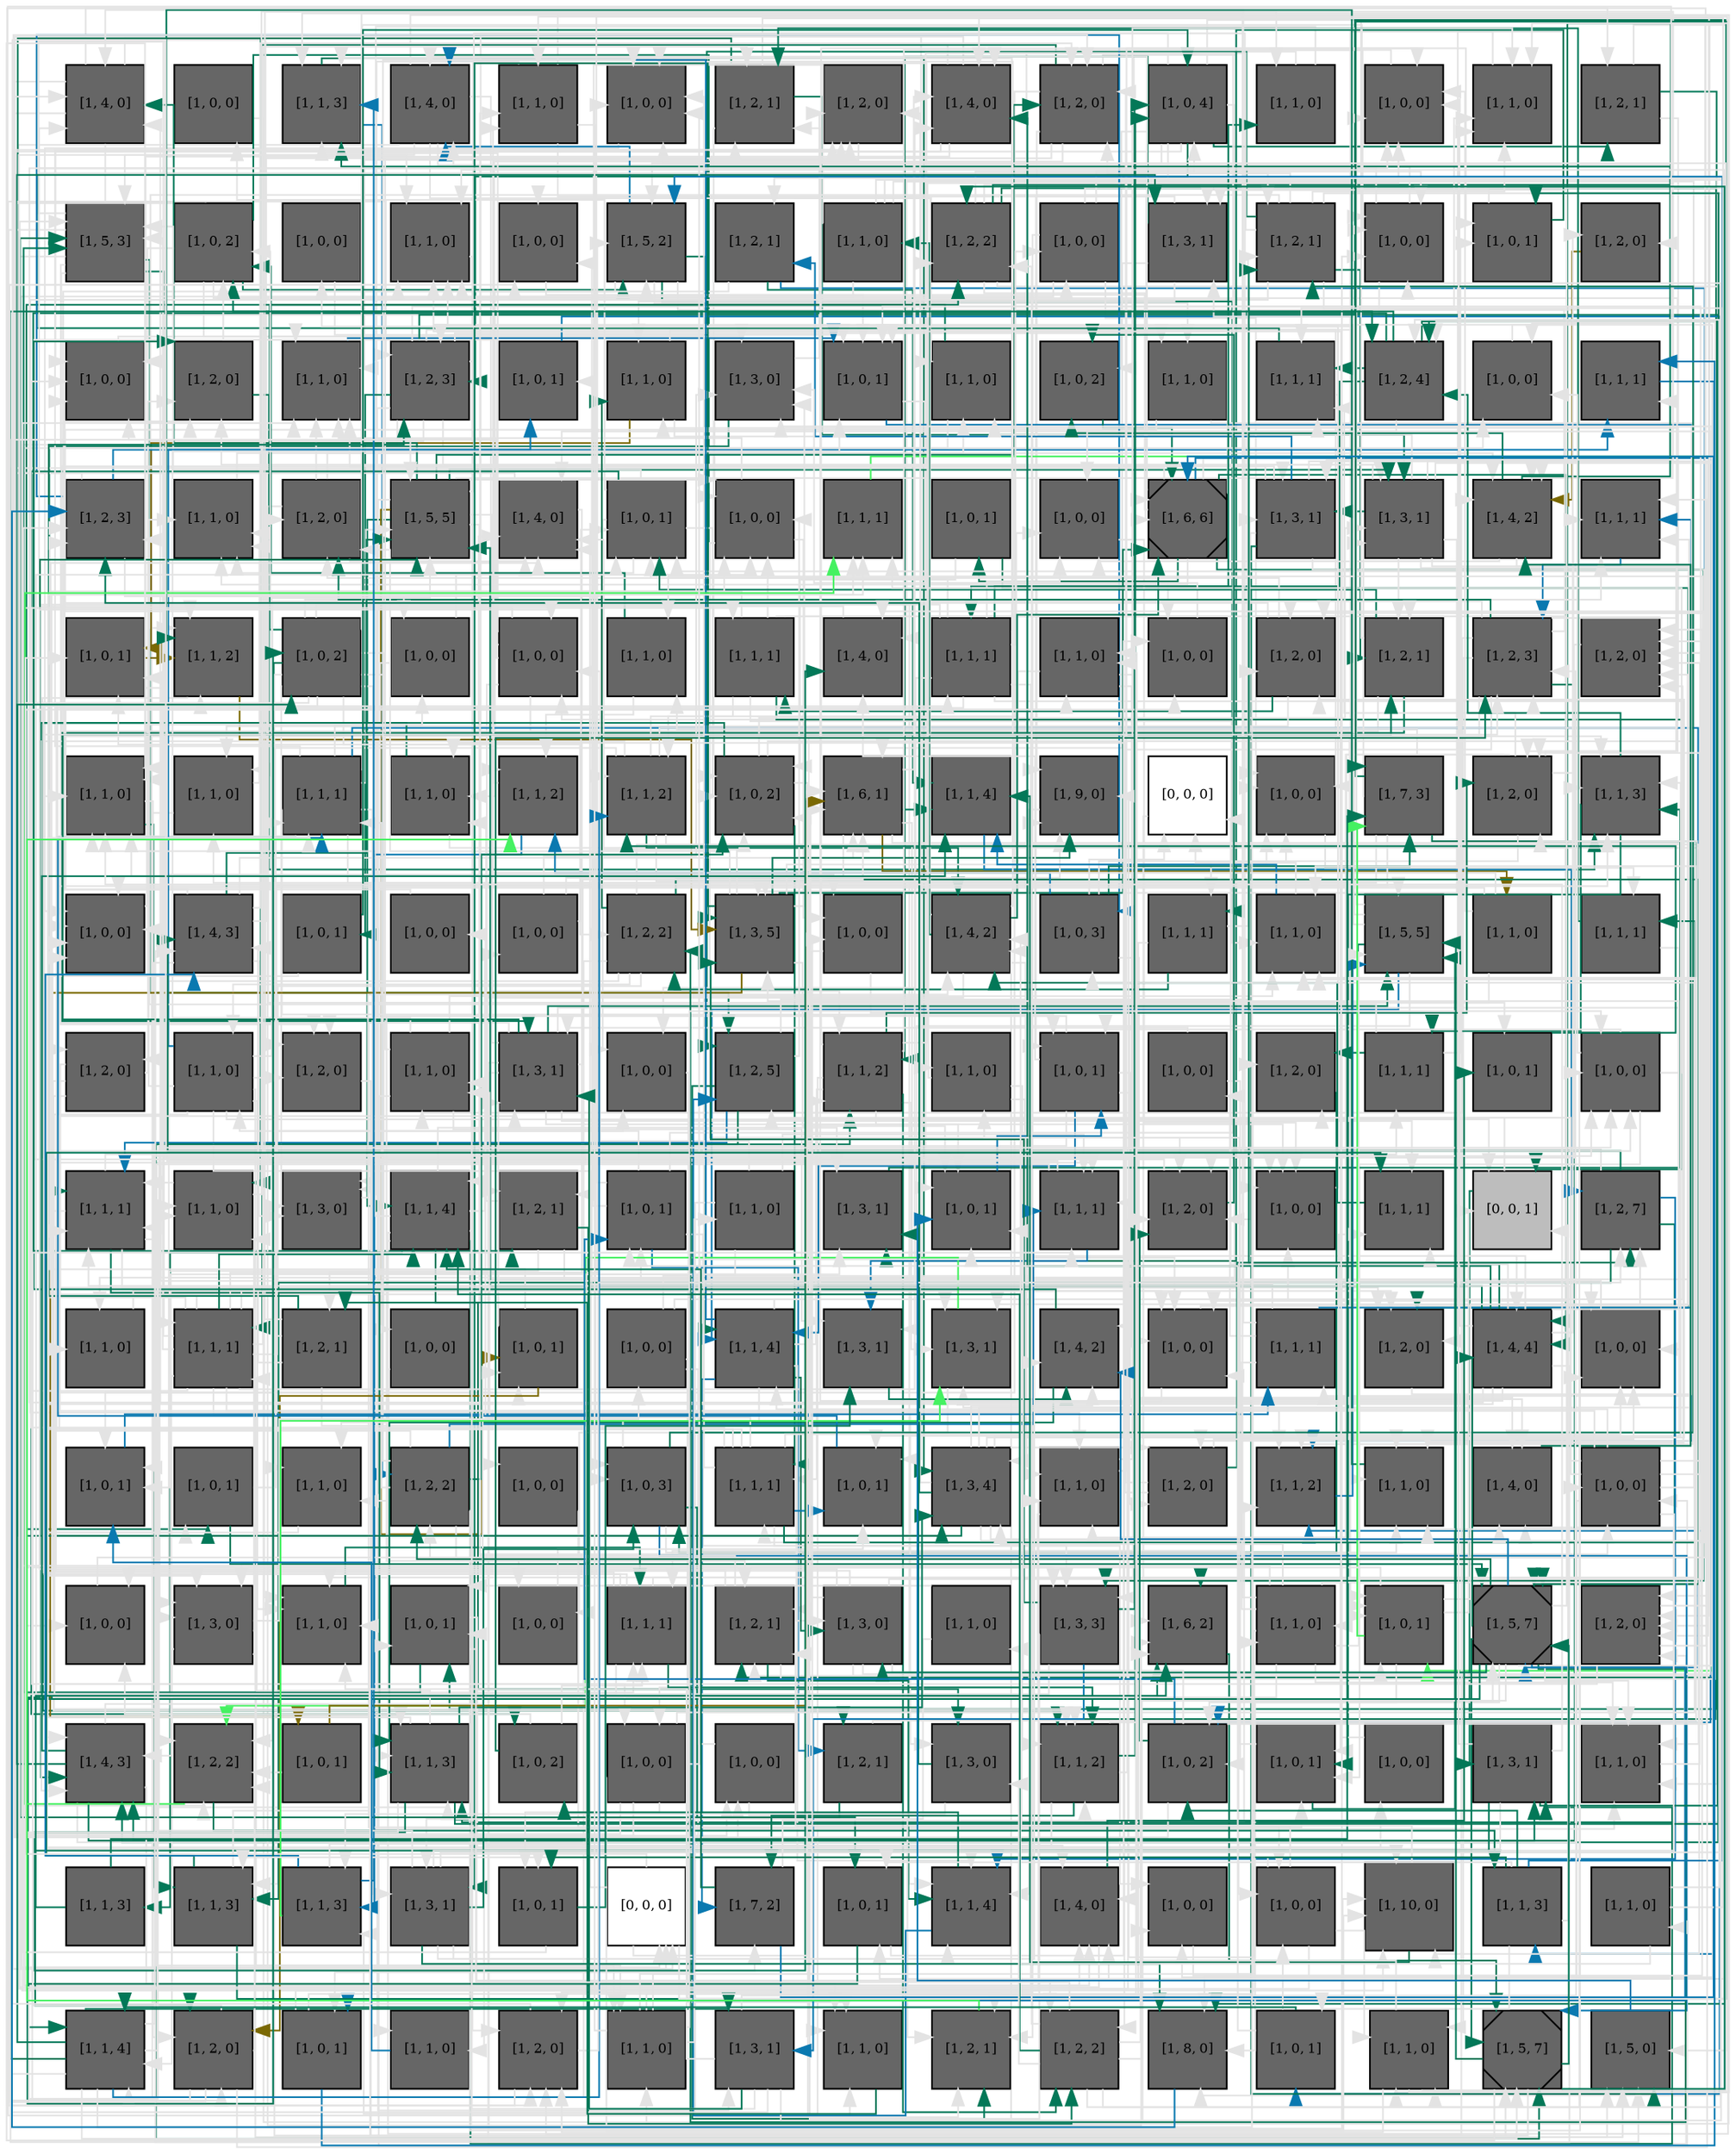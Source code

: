digraph layout  {
rankdir=TB;
splines=ortho;
node [fixedsize=false, style=filled, width="0.6"];
edge [constraint=false];
0 [fillcolor="#666666", fontsize=8, label="[1, 4, 0]", shape=square, tooltip="name:  IL10 ,\nin_degree: 5,\nout_degree: 5"];
1 [fillcolor="#666666", fontsize=8, label="[1, 0, 0]", shape=square, tooltip="name:  Galpha_QL ,\nin_degree: 1,\nout_degree: 1"];
2 [fillcolor="#666666", fontsize=8, label="[1, 1, 3]", shape=square, tooltip="name:  ERM ,\nin_degree: 5,\nout_degree: 2"];
3 [fillcolor="#666666", fontsize=8, label="[1, 4, 0]", shape=square, tooltip="name:  IL4R_HIGH ,\nin_degree: 4,\nout_degree: 6"];
4 [fillcolor="#666666", fontsize=8, label="[1, 1, 0]", shape=square, tooltip="name:  NIK ,\nin_degree: 3,\nout_degree: 4"];
5 [fillcolor="#666666", fontsize=8, label="[1, 0, 0]", shape=square, tooltip="name: IL6RA,\nin_degree: 6,\nout_degree: 1"];
6 [fillcolor="#666666", fontsize=8, label="[1, 2, 1]", shape=square, tooltip="name:  GAB2 ,\nin_degree: 4,\nout_degree: 4"];
7 [fillcolor="#666666", fontsize=8, label="[1, 2, 0]", shape=square, tooltip="name:  GFI1 ,\nin_degree: 5,\nout_degree: 1"];
8 [fillcolor="#666666", fontsize=8, label="[1, 4, 0]", shape=square, tooltip="name:  IL22 ,\nin_degree: 5,\nout_degree: 4"];
9 [fillcolor="#666666", fontsize=8, label="[1, 2, 0]", shape=square, tooltip="name:  NFKB ,\nin_degree: 5,\nout_degree: 6"];
10 [fillcolor="#666666", fontsize=8, label="[1, 0, 4]", shape=square, tooltip="name:  IL23_e ,\nin_degree: 4,\nout_degree: 9"];
11 [fillcolor="#666666", fontsize=8, label="[1, 1, 0]", shape=square, tooltip="name:  ERK ,\nin_degree: 2,\nout_degree: 2"];
12 [fillcolor="#666666", fontsize=8, label="[1, 0, 0]", shape=square, tooltip="name:  IL27RA ,\nin_degree: 6,\nout_degree: 1"];
13 [fillcolor="#666666", fontsize=8, label="[1, 1, 0]", shape=square, tooltip="name:  ICOS ,\nin_degree: 5,\nout_degree: 1"];
14 [fillcolor="#666666", fontsize=8, label="[1, 2, 1]", shape=square, tooltip="name:  Cas ,\nin_degree: 2,\nout_degree: 3"];
15 [fillcolor="#666666", fontsize=8, label="[1, 5, 3]", shape=square, tooltip="name:  IL2R_HIGH ,\nin_degree: 6,\nout_degree: 7"];
16 [fillcolor="#666666", fontsize=8, label="[1, 0, 2]", shape=square, tooltip="name:  GP130 ,\nin_degree: 4,\nout_degree: 7"];
17 [fillcolor="#666666", fontsize=8, label="[1, 0, 0]", shape=square, tooltip="name: IFNG_e,\nin_degree: 1,\nout_degree: 1"];
18 [fillcolor="#666666", fontsize=8, label="[1, 1, 0]", shape=square, tooltip="name:  MEK6 ,\nin_degree: 6,\nout_degree: 1"];
19 [fillcolor="#666666", fontsize=8, label="[1, 0, 0]", shape=square, tooltip="name: IL22_e,\nin_degree: 3,\nout_degree: 1"];
20 [fillcolor="#666666", fontsize=8, label="[1, 5, 2]", shape=square, tooltip="name:  IL2RA ,\nin_degree: 5,\nout_degree: 6"];
21 [fillcolor="#666666", fontsize=8, label="[1, 2, 1]", shape=square, tooltip="name:  SHP2 ,\nin_degree: 2,\nout_degree: 3"];
22 [fillcolor="#666666", fontsize=8, label="[1, 1, 0]", shape=square, tooltip="name:  PLCb ,\nin_degree: 1,\nout_degree: 5"];
23 [fillcolor="#666666", fontsize=8, label="[1, 2, 2]", shape=square, tooltip="name:  RUNX3 ,\nin_degree: 4,\nout_degree: 6"];
24 [fillcolor="#666666", fontsize=8, label="[1, 0, 0]", shape=square, tooltip="name:  IL2_e ,\nin_degree: 2,\nout_degree: 5"];
25 [fillcolor="#666666", fontsize=8, label="[1, 3, 1]", shape=square, tooltip="name:  IL23 ,\nin_degree: 4,\nout_degree: 4"];
26 [fillcolor="#666666", fontsize=8, label="[1, 2, 1]", shape=square, tooltip="name:  ZAP-70 ,\nin_degree: 4,\nout_degree: 9"];
27 [fillcolor="#666666", fontsize=8, label="[1, 0, 0]", shape=square, tooltip="name: IL15RA,\nin_degree: 5,\nout_degree: 3"];
28 [fillcolor="#666666", fontsize=8, label="[1, 0, 1]", shape=square, tooltip="name:  IL10RA ,\nin_degree: 3,\nout_degree: 2"];
29 [fillcolor="#666666", fontsize=8, label="[1, 2, 0]", shape=square, tooltip="name:  GADD45B ,\nin_degree: 2,\nout_degree: 1"];
30 [fillcolor="#666666", fontsize=8, label="[1, 0, 0]", shape=square, tooltip="name:  IL6RA ,\nin_degree: 5,\nout_degree: 1"];
31 [fillcolor="#666666", fontsize=8, label="[1, 2, 0]", shape=square, tooltip="name:  LIMK ,\nin_degree: 4,\nout_degree: 1"];
32 [fillcolor="#666666", fontsize=8, label="[1, 1, 0]", shape=square, tooltip="name:  IL4RA_HIGH ,\nin_degree: 6,\nout_degree: 1"];
33 [fillcolor="#666666", fontsize=8, label="[1, 2, 3]", shape=square, tooltip="name:  RhoGEF ,\nin_degree: 4,\nout_degree: 10"];
34 [fillcolor="#666666", fontsize=8, label="[1, 0, 1]", shape=square, tooltip="name: IL6_e,\nin_degree: 2,\nout_degree: 1"];
35 [fillcolor="#666666", fontsize=8, label="[1, 1, 0]", shape=square, tooltip="name:  PDK1 ,\nin_degree: 3,\nout_degree: 3"];
36 [fillcolor="#666666", fontsize=8, label="[1, 3, 0]", shape=square, tooltip="name:  IL6R ,\nin_degree: 5,\nout_degree: 2"];
37 [fillcolor="#666666", fontsize=8, label="[1, 0, 1]", shape=square, tooltip="name:  alpha_13L ,\nin_degree: 6,\nout_degree: 2"];
38 [fillcolor="#666666", fontsize=8, label="[1, 1, 0]", shape=square, tooltip="name:  PIP3_345 ,\nin_degree: 3,\nout_degree: 2"];
39 [fillcolor="#666666", fontsize=8, label="[1, 0, 2]", shape=square, tooltip="name: IL21_e,\nin_degree: 3,\nout_degree: 1"];
40 [fillcolor="#666666", fontsize=8, label="[1, 1, 0]", shape=square, tooltip="name:  Dec2 ,\nin_degree: 2,\nout_degree: 2"];
41 [fillcolor="#666666", fontsize=8, label="[1, 1, 1]", shape=square, tooltip="name:  was ,\nin_degree: 4,\nout_degree: 2"];
42 [fillcolor="#666666", fontsize=8, label="[1, 2, 4]", shape=square, tooltip="name:  Src ,\nin_degree: 5,\nout_degree: 6"];
43 [fillcolor="#666666", fontsize=8, label="[1, 0, 0]", shape=square, tooltip="name: IL27RA,\nin_degree: 3,\nout_degree: 1"];
44 [fillcolor="#666666", fontsize=8, label="[1, 1, 1]", shape=square, tooltip="name:  SMAD3 ,\nin_degree: 3,\nout_degree: 1"];
45 [fillcolor="#666666", fontsize=8, label="[1, 2, 3]", shape=square, tooltip="name:  CD28 ,\nin_degree: 5,\nout_degree: 4"];
46 [fillcolor="#666666", fontsize=8, label="[1, 1, 0]", shape=square, tooltip="name:  GSK-3b ,\nin_degree: 5,\nout_degree: 1"];
47 [fillcolor="#666666", fontsize=8, label="[1, 2, 0]", shape=square, tooltip="name:  JAK2 ,\nin_degree: 4,\nout_degree: 4"];
48 [fillcolor="#666666", fontsize=8, label="[1, 5, 5]", shape=square, tooltip="name:  STAT3 ,\nin_degree: 6,\nout_degree: 11"];
49 [fillcolor="#666666", fontsize=8, label="[1, 4, 0]", shape=square, tooltip="name:  IL21R ,\nin_degree: 6,\nout_degree: 2"];
50 [fillcolor="#666666", fontsize=8, label="[1, 0, 1]", shape=square, tooltip="name: IL10_e,\nin_degree: 5,\nout_degree: 6"];
51 [fillcolor="#666666", fontsize=8, label="[1, 0, 0]", shape=square, tooltip="name: Galpha_QL,\nin_degree: 6,\nout_degree: 3"];
52 [fillcolor="#666666", fontsize=8, label="[1, 1, 1]", shape=square, tooltip="name:  MEK3 ,\nin_degree: 4,\nout_degree: 1"];
53 [fillcolor="#666666", fontsize=8, label="[1, 0, 1]", shape=square, tooltip="name: B7,\nin_degree: 1,\nout_degree: 2"];
54 [fillcolor="#666666", fontsize=8, label="[1, 0, 0]", shape=square, tooltip="name: IL9_e,\nin_degree: 4,\nout_degree: 1"];
55 [fillcolor="#666666", fontsize=8, label="[1, 6, 6]", shape=Msquare, tooltip="name:  STAT5 ,\nin_degree: 6,\nout_degree: 10"];
56 [fillcolor="#666666", fontsize=8, label="[1, 3, 1]", shape=square, tooltip="name:  FYN ,\nin_degree: 4,\nout_degree: 7"];
57 [fillcolor="#666666", fontsize=8, label="[1, 3, 1]", shape=square, tooltip="name:  IL21 ,\nin_degree: 5,\nout_degree: 9"];
58 [fillcolor="#666666", fontsize=8, label="[1, 4, 2]", shape=square, tooltip="name:  STAT4 ,\nin_degree: 6,\nout_degree: 4"];
59 [fillcolor="#666666", fontsize=8, label="[1, 1, 1]", shape=square, tooltip="name:  IL12RB2 ,\nin_degree: 5,\nout_degree: 1"];
60 [fillcolor="#666666", fontsize=8, label="[1, 0, 1]", shape=square, tooltip="name: IL4_e,\nin_degree: 4,\nout_degree: 2"];
61 [fillcolor="#666666", fontsize=8, label="[1, 1, 2]", shape=square, tooltip="name:  Gads ,\nin_degree: 5,\nout_degree: 2"];
62 [fillcolor="#666666", fontsize=8, label="[1, 0, 2]", shape=square, tooltip="name:  IL2RB ,\nin_degree: 2,\nout_degree: 13"];
63 [fillcolor="#666666", fontsize=8, label="[1, 0, 0]", shape=square, tooltip="name: APC,\nin_degree: 2,\nout_degree: 2"];
64 [fillcolor="#666666", fontsize=8, label="[1, 0, 0]", shape=square, tooltip="name:  B7 ,\nin_degree: 3,\nout_degree: 6"];
65 [fillcolor="#666666", fontsize=8, label="[1, 1, 0]", shape=square, tooltip="name:  IFNBR ,\nin_degree: 2,\nout_degree: 2"];
66 [fillcolor="#666666", fontsize=8, label="[1, 1, 1]", shape=square, tooltip="name:  Paxillin ,\nin_degree: 2,\nout_degree: 7"];
67 [fillcolor="#666666", fontsize=8, label="[1, 4, 0]", shape=square, tooltip="name:  IFNGR ,\nin_degree: 4,\nout_degree: 1"];
68 [fillcolor="#666666", fontsize=8, label="[1, 1, 1]", shape=square, tooltip="name:  C3G ,\nin_degree: 2,\nout_degree: 10"];
69 [fillcolor="#666666", fontsize=8, label="[1, 1, 0]", shape=square, tooltip="name:  STAT6 ,\nin_degree: 3,\nout_degree: 3"];
70 [fillcolor="#666666", fontsize=8, label="[1, 0, 0]", shape=square, tooltip="name: IL12_e,\nin_degree: 3,\nout_degree: 1"];
71 [fillcolor="#666666", fontsize=8, label="[1, 2, 0]", shape=square, tooltip="name:  GADD45G ,\nin_degree: 4,\nout_degree: 4"];
72 [fillcolor="#666666", fontsize=8, label="[1, 2, 1]", shape=square, tooltip="name:  IL12RB1 ,\nin_degree: 4,\nout_degree: 4"];
73 [fillcolor="#666666", fontsize=8, label="[1, 2, 3]", shape=square, tooltip="name:  Tyk2 ,\nin_degree: 5,\nout_degree: 9"];
74 [fillcolor="#666666", fontsize=8, label="[1, 2, 0]", shape=square, tooltip="name:  WAVE-2 ,\nin_degree: 6,\nout_degree: 1"];
75 [fillcolor="#666666", fontsize=8, label="[1, 1, 0]", shape=square, tooltip="name:  Galpha_Q ,\nin_degree: 6,\nout_degree: 2"];
76 [fillcolor="#666666", fontsize=8, label="[1, 1, 0]", shape=square, tooltip="name:  SOCS3 ,\nin_degree: 3,\nout_degree: 2"];
77 [fillcolor="#666666", fontsize=8, label="[1, 1, 1]", shape=square, tooltip="name:  G_Actin ,\nin_degree: 4,\nout_degree: 9"];
78 [fillcolor="#666666", fontsize=8, label="[1, 1, 0]", shape=square, tooltip="name:  PKC ,\nin_degree: 3,\nout_degree: 2"];
79 [fillcolor="#666666", fontsize=8, label="[1, 1, 2]", shape=square, tooltip="name:  Nck ,\nin_degree: 4,\nout_degree: 2"];
80 [fillcolor="#666666", fontsize=8, label="[1, 1, 2]", shape=square, tooltip="name:  Ca2+ ,\nin_degree: 4,\nout_degree: 7"];
81 [fillcolor="#666666", fontsize=8, label="[1, 0, 2]", shape=square, tooltip="name: IL2_e,\nin_degree: 6,\nout_degree: 5"];
82 [fillcolor="#666666", fontsize=8, label="[1, 6, 1]", shape=square, tooltip="name:  IL23R ,\nin_degree: 6,\nout_degree: 6"];
83 [fillcolor="#666666", fontsize=8, label="[1, 1, 4]", shape=square, tooltip="name:  Profilin ,\nin_degree: 5,\nout_degree: 1"];
84 [fillcolor="#666666", fontsize=8, label="[1, 9, 0]", shape=square, tooltip="name:  IL17 ,\nin_degree: 5,\nout_degree: 1"];
85 [fillcolor="#FFFFFF", fontsize=8, label="[0, 0, 0]", shape=square, tooltip="name: None,\nin_degree: 3,\nout_degree: 1"];
86 [fillcolor="#666666", fontsize=8, label="[1, 0, 0]", shape=square, tooltip="name:  IL22_e ,\nin_degree: 5,\nout_degree: 1"];
87 [fillcolor="#666666", fontsize=8, label="[1, 7, 3]", shape=square, tooltip="name:  PI3K ,\nin_degree: 4,\nout_degree: 6"];
88 [fillcolor="#666666", fontsize=8, label="[1, 2, 0]", shape=square, tooltip="name:  CARMA1 ,\nin_degree: 4,\nout_degree: 6"];
89 [fillcolor="#666666", fontsize=8, label="[1, 1, 3]", shape=square, tooltip="name:  ITK ,\nin_degree: 6,\nout_degree: 3"];
90 [fillcolor="#666666", fontsize=8, label="[1, 0, 0]", shape=square, tooltip="name: ECM,\nin_degree: 6,\nout_degree: 1"];
91 [fillcolor="#666666", fontsize=8, label="[1, 4, 3]", shape=square, tooltip="name:  IL4R ,\nin_degree: 4,\nout_degree: 7"];
92 [fillcolor="#666666", fontsize=8, label="[1, 0, 1]", shape=square, tooltip="name:  CAV1_ACTIVATOR ,\nin_degree: 1,\nout_degree: 2"];
93 [fillcolor="#666666", fontsize=8, label="[1, 0, 0]", shape=square, tooltip="name: CAV1_ACTIVATOR,\nin_degree: 1,\nout_degree: 1"];
94 [fillcolor="#666666", fontsize=8, label="[1, 0, 0]", shape=square, tooltip="name:  IL6_e ,\nin_degree: 1,\nout_degree: 3"];
95 [fillcolor="#666666", fontsize=8, label="[1, 2, 2]", shape=square, tooltip="name:  TCR ,\nin_degree: 3,\nout_degree: 7"];
96 [fillcolor="#666666", fontsize=8, label="[1, 3, 5]", shape=square, tooltip="name:  GATA3 ,\nin_degree: 6,\nout_degree: 9"];
97 [fillcolor="#666666", fontsize=8, label="[1, 0, 0]", shape=square, tooltip="name: TGFB_e,\nin_degree: 3,\nout_degree: 2"];
98 [fillcolor="#666666", fontsize=8, label="[1, 4, 2]", shape=square, tooltip="name:  Lck ,\nin_degree: 5,\nout_degree: 6"];
99 [fillcolor="#666666", fontsize=8, label="[1, 0, 3]", shape=square, tooltip="name:  IL10_e ,\nin_degree: 2,\nout_degree: 5"];
100 [fillcolor="#666666", fontsize=8, label="[1, 1, 1]", shape=square, tooltip="name:  ITAMS ,\nin_degree: 2,\nout_degree: 3"];
101 [fillcolor="#666666", fontsize=8, label="[1, 1, 0]", shape=square, tooltip="name:  IRAK1 ,\nin_degree: 5,\nout_degree: 2"];
102 [fillcolor="#666666", fontsize=8, label="[1, 5, 5]", shape=square, tooltip="name:  rac1 ,\nin_degree: 6,\nout_degree: 6"];
103 [fillcolor="#666666", fontsize=8, label="[1, 1, 0]", shape=square, tooltip="name:  AKT ,\nin_degree: 1,\nout_degree: 4"];
104 [fillcolor="#666666", fontsize=8, label="[1, 1, 1]", shape=square, tooltip="name:  IL22R ,\nin_degree: 2,\nout_degree: 2"];
105 [fillcolor="#666666", fontsize=8, label="[1, 2, 0]", shape=square, tooltip="name:  Cdc42 ,\nin_degree: 2,\nout_degree: 4"];
106 [fillcolor="#666666", fontsize=8, label="[1, 1, 0]", shape=square, tooltip="name:  JAK3 ,\nin_degree: 2,\nout_degree: 9"];
107 [fillcolor="#666666", fontsize=8, label="[1, 2, 0]", shape=square, tooltip="name:  IL9R ,\nin_degree: 4,\nout_degree: 1"];
108 [fillcolor="#666666", fontsize=8, label="[1, 1, 0]", shape=square, tooltip="name:  MEK4 ,\nin_degree: 3,\nout_degree: 5"];
109 [fillcolor="#666666", fontsize=8, label="[1, 3, 1]", shape=square, tooltip="name:  RORGT ,\nin_degree: 5,\nout_degree: 10"];
110 [fillcolor="#666666", fontsize=8, label="[1, 0, 0]", shape=square, tooltip="name: IL23_e,\nin_degree: 3,\nout_degree: 1"];
111 [fillcolor="#666666", fontsize=8, label="[1, 2, 5]", shape=square, tooltip="name:  STAT5_HIGH ,\nin_degree: 4,\nout_degree: 5"];
112 [fillcolor="#666666", fontsize=8, label="[1, 1, 2]", shape=square, tooltip="name:  CD26 ,\nin_degree: 4,\nout_degree: 9"];
113 [fillcolor="#666666", fontsize=8, label="[1, 1, 0]", shape=square, tooltip="name:  adenyl_cyclase ,\nin_degree: 2,\nout_degree: 3"];
114 [fillcolor="#666666", fontsize=8, label="[1, 0, 1]", shape=square, tooltip="name:  IFNGR1 ,\nin_degree: 4,\nout_degree: 6"];
115 [fillcolor="#666666", fontsize=8, label="[1, 0, 0]", shape=square, tooltip="name: IFNGR2,\nin_degree: 1,\nout_degree: 2"];
116 [fillcolor="#666666", fontsize=8, label="[1, 2, 0]", shape=square, tooltip="name:  TGFBR ,\nin_degree: 3,\nout_degree: 1"];
117 [fillcolor="#666666", fontsize=8, label="[1, 1, 1]", shape=square, tooltip="name:  TAK1 ,\nin_degree: 2,\nout_degree: 3"];
118 [fillcolor="#666666", fontsize=8, label="[1, 0, 1]", shape=square, tooltip="name: IL2RB,\nin_degree: 2,\nout_degree: 1"];
119 [fillcolor="#666666", fontsize=8, label="[1, 0, 0]", shape=square, tooltip="name:  IFNGR2 ,\nin_degree: 5,\nout_degree: 4"];
120 [fillcolor="#666666", fontsize=8, label="[1, 1, 1]", shape=square, tooltip="name:  TRAF6 ,\nin_degree: 6,\nout_degree: 5"];
121 [fillcolor="#666666", fontsize=8, label="[1, 1, 0]", shape=square, tooltip="name:  Cofilin ,\nin_degree: 4,\nout_degree: 2"];
122 [fillcolor="#666666", fontsize=8, label="[1, 3, 0]", shape=square, tooltip="name:  IKKcomplex ,\nin_degree: 4,\nout_degree: 1"];
123 [fillcolor="#666666", fontsize=8, label="[1, 1, 4]", shape=square, tooltip="name:  Vav ,\nin_degree: 5,\nout_degree: 9"];
124 [fillcolor="#666666", fontsize=8, label="[1, 2, 1]", shape=square, tooltip="name:  DAG ,\nin_degree: 3,\nout_degree: 4"];
125 [fillcolor="#666666", fontsize=8, label="[1, 0, 1]", shape=square, tooltip="name:  IL27_e ,\nin_degree: 3,\nout_degree: 6"];
126 [fillcolor="#666666", fontsize=8, label="[1, 1, 0]", shape=square, tooltip="name:  Sos ,\nin_degree: 1,\nout_degree: 4"];
127 [fillcolor="#666666", fontsize=8, label="[1, 3, 1]", shape=square, tooltip="name:  MEK1_2 ,\nin_degree: 4,\nout_degree: 1"];
128 [fillcolor="#666666", fontsize=8, label="[1, 0, 1]", shape=square, tooltip="name: Galpha_iL,\nin_degree: 6,\nout_degree: 1"];
129 [fillcolor="#666666", fontsize=8, label="[1, 1, 1]", shape=square, tooltip="name:  NOS2A ,\nin_degree: 5,\nout_degree: 3"];
130 [fillcolor="#666666", fontsize=8, label="[1, 2, 0]", shape=square, tooltip="name:  Arp2_3 ,\nin_degree: 5,\nout_degree: 2"];
131 [fillcolor="#666666", fontsize=8, label="[1, 0, 0]", shape=square, tooltip="name: alpha_13L,\nin_degree: 5,\nout_degree: 1"];
132 [fillcolor="#666666", fontsize=8, label="[1, 1, 1]", shape=square, tooltip="name:  ATF2 ,\nin_degree: 4,\nout_degree: 1"];
133 [fillcolor="#bdbdbd", fontsize=8, label="[0, 0, 1]", shape=square, tooltip="name: None,\nin_degree: 4,\nout_degree: 2"];
134 [fillcolor="#666666", fontsize=8, label="[1, 2, 7]", shape=square, tooltip="name:  P38 ,\nin_degree: 4,\nout_degree: 5"];
135 [fillcolor="#666666", fontsize=8, label="[1, 1, 0]", shape=square, tooltip="name:  IRSp53 ,\nin_degree: 2,\nout_degree: 1"];
136 [fillcolor="#666666", fontsize=8, label="[1, 1, 1]", shape=square, tooltip="name:  LAT ,\nin_degree: 3,\nout_degree: 14"];
137 [fillcolor="#666666", fontsize=8, label="[1, 2, 1]", shape=square, tooltip="name:  FAK_576_577 ,\nin_degree: 2,\nout_degree: 5"];
138 [fillcolor="#666666", fontsize=8, label="[1, 0, 0]", shape=square, tooltip="name:  GalphaS_L ,\nin_degree: 1,\nout_degree: 1"];
139 [fillcolor="#666666", fontsize=8, label="[1, 0, 1]", shape=square, tooltip="name: IL18_e,\nin_degree: 3,\nout_degree: 3"];
140 [fillcolor="#666666", fontsize=8, label="[1, 0, 0]", shape=square, tooltip="name:  IL15_e ,\nin_degree: 1,\nout_degree: 4"];
141 [fillcolor="#666666", fontsize=8, label="[1, 1, 4]", shape=square, tooltip="name:  MLC ,\nin_degree: 4,\nout_degree: 7"];
142 [fillcolor="#666666", fontsize=8, label="[1, 3, 1]", shape=square, tooltip="name:  PAK ,\nin_degree: 4,\nout_degree: 1"];
143 [fillcolor="#666666", fontsize=8, label="[1, 3, 1]", shape=square, tooltip="name:  N_WASP ,\nin_degree: 5,\nout_degree: 2"];
144 [fillcolor="#666666", fontsize=8, label="[1, 4, 2]", shape=square, tooltip="name:  JNK ,\nin_degree: 5,\nout_degree: 2"];
145 [fillcolor="#666666", fontsize=8, label="[1, 0, 0]", shape=square, tooltip="name: MHC_II,\nin_degree: 5,\nout_degree: 2"];
146 [fillcolor="#666666", fontsize=8, label="[1, 1, 1]", shape=square, tooltip="name:  RASgrp ,\nin_degree: 2,\nout_degree: 5"];
147 [fillcolor="#666666", fontsize=8, label="[1, 2, 0]", shape=square, tooltip="name:  F_Actin ,\nin_degree: 4,\nout_degree: 1"];
148 [fillcolor="#666666", fontsize=8, label="[1, 4, 4]", shape=square, tooltip="name:  STAT1 ,\nin_degree: 4,\nout_degree: 12"];
149 [fillcolor="#666666", fontsize=8, label="[1, 0, 0]", shape=square, tooltip="name: GP130,\nin_degree: 5,\nout_degree: 1"];
150 [fillcolor="#666666", fontsize=8, label="[1, 0, 1]", shape=square, tooltip="name:  IL10RB ,\nin_degree: 4,\nout_degree: 1"];
151 [fillcolor="#666666", fontsize=8, label="[1, 0, 1]", shape=square, tooltip="name:  CGC ,\nin_degree: 2,\nout_degree: 2"];
152 [fillcolor="#666666", fontsize=8, label="[1, 1, 0]", shape=square, tooltip="name:  Calcineurin ,\nin_degree: 3,\nout_degree: 1"];
153 [fillcolor="#666666", fontsize=8, label="[1, 2, 2]", shape=square, tooltip="name:  Grb2 ,\nin_degree: 3,\nout_degree: 7"];
154 [fillcolor="#666666", fontsize=8, label="[1, 0, 0]", shape=square, tooltip="name: IL10RB,\nin_degree: 1,\nout_degree: 1"];
155 [fillcolor="#666666", fontsize=8, label="[1, 0, 3]", shape=square, tooltip="name:  Galpha_iL ,\nin_degree: 4,\nout_degree: 5"];
156 [fillcolor="#666666", fontsize=8, label="[1, 1, 1]", shape=square, tooltip="name:  IP3 ,\nin_degree: 3,\nout_degree: 9"];
157 [fillcolor="#666666", fontsize=8, label="[1, 0, 1]", shape=square, tooltip="name:  IL9_e ,\nin_degree: 4,\nout_degree: 1"];
158 [fillcolor="#666666", fontsize=8, label="[1, 3, 4]", shape=square, tooltip="name:  AP1 ,\nin_degree: 5,\nout_degree: 10"];
159 [fillcolor="#666666", fontsize=8, label="[1, 1, 0]", shape=square, tooltip="name:  IKB ,\nin_degree: 4,\nout_degree: 3"];
160 [fillcolor="#666666", fontsize=8, label="[1, 2, 0]", shape=square, tooltip="name:  proliferation ,\nin_degree: 3,\nout_degree: 4"];
161 [fillcolor="#666666", fontsize=8, label="[1, 1, 2]", shape=square, tooltip="name:  Galpha12_13R ,\nin_degree: 5,\nout_degree: 1"];
162 [fillcolor="#666666", fontsize=8, label="[1, 1, 0]", shape=square, tooltip="name:  IRF4 ,\nin_degree: 5,\nout_degree: 1"];
163 [fillcolor="#666666", fontsize=8, label="[1, 4, 0]", shape=square, tooltip="name:  IL10R ,\nin_degree: 4,\nout_degree: 1"];
164 [fillcolor="#666666", fontsize=8, label="[1, 0, 0]", shape=square, tooltip="name:  MHC_II ,\nin_degree: 3,\nout_degree: 9"];
165 [fillcolor="#666666", fontsize=8, label="[1, 0, 0]", shape=square, tooltip="name:  IL18_e ,\nin_degree: 3,\nout_degree: 1"];
166 [fillcolor="#666666", fontsize=8, label="[1, 3, 0]", shape=square, tooltip="name:  CD4 ,\nin_degree: 4,\nout_degree: 4"];
167 [fillcolor="#666666", fontsize=8, label="[1, 1, 0]", shape=square, tooltip="name:  SYK ,\nin_degree: 5,\nout_degree: 1"];
168 [fillcolor="#666666", fontsize=8, label="[1, 0, 1]", shape=square, tooltip="name:  ECM ,\nin_degree: 4,\nout_degree: 3"];
169 [fillcolor="#666666", fontsize=8, label="[1, 0, 0]", shape=square, tooltip="name:  IL21_e ,\nin_degree: 2,\nout_degree: 1"];
170 [fillcolor="#666666", fontsize=8, label="[1, 1, 1]", shape=square, tooltip="name:  IL18R1 ,\nin_degree: 4,\nout_degree: 6"];
171 [fillcolor="#666666", fontsize=8, label="[1, 2, 1]", shape=square, tooltip="name:  Crk ,\nin_degree: 5,\nout_degree: 4"];
172 [fillcolor="#666666", fontsize=8, label="[1, 3, 0]", shape=square, tooltip="name:  PLCg ,\nin_degree: 3,\nout_degree: 7"];
173 [fillcolor="#666666", fontsize=8, label="[1, 1, 0]", shape=square, tooltip="name:  MKK7 ,\nin_degree: 1,\nout_degree: 2"];
174 [fillcolor="#666666", fontsize=8, label="[1, 3, 3]", shape=square, tooltip="name:  IL27R ,\nin_degree: 4,\nout_degree: 5"];
175 [fillcolor="#666666", fontsize=8, label="[1, 6, 2]", shape=square, tooltip="name:  IL2 ,\nin_degree: 6,\nout_degree: 1"];
176 [fillcolor="#666666", fontsize=8, label="[1, 1, 0]", shape=square, tooltip="name:  BCL10_Malt1 ,\nin_degree: 2,\nout_degree: 9"];
177 [fillcolor="#666666", fontsize=8, label="[1, 0, 1]", shape=square, tooltip="name:  APC ,\nin_degree: 5,\nout_degree: 5"];
178 [fillcolor="#666666", fontsize=8, label="[1, 5, 7]", shape=Msquare, tooltip="name:  NFAT ,\nin_degree: 6,\nout_degree: 13"];
179 [fillcolor="#666666", fontsize=8, label="[1, 2, 0]", shape=square, tooltip="name:  SOCS1 ,\nin_degree: 5,\nout_degree: 3"];
180 [fillcolor="#666666", fontsize=8, label="[1, 4, 3]", shape=square, tooltip="name:  Rap1 ,\nin_degree: 6,\nout_degree: 6"];
181 [fillcolor="#666666", fontsize=8, label="[1, 2, 2]", shape=square, tooltip="name:  RhoA ,\nin_degree: 6,\nout_degree: 2"];
182 [fillcolor="#666666", fontsize=8, label="[1, 0, 1]", shape=square, tooltip="name: CGC,\nin_degree: 1,\nout_degree: 2"];
183 [fillcolor="#666666", fontsize=8, label="[1, 1, 3]", shape=square, tooltip="name:  BRAF ,\nin_degree: 6,\nout_degree: 6"];
184 [fillcolor="#666666", fontsize=8, label="[1, 0, 2]", shape=square, tooltip="name:  IFNB_e ,\nin_degree: 2,\nout_degree: 3"];
185 [fillcolor="#666666", fontsize=8, label="[1, 0, 0]", shape=square, tooltip="name: IL10RA,\nin_degree: 2,\nout_degree: 6"];
186 [fillcolor="#666666", fontsize=8, label="[1, 0, 0]", shape=square, tooltip="name: IFNGR1,\nin_degree: 2,\nout_degree: 2"];
187 [fillcolor="#666666", fontsize=8, label="[1, 2, 1]", shape=square, tooltip="name:  SLP-76 ,\nin_degree: 2,\nout_degree: 2"];
188 [fillcolor="#666666", fontsize=8, label="[1, 3, 0]", shape=square, tooltip="name:  TGFB ,\nin_degree: 3,\nout_degree: 2"];
189 [fillcolor="#666666", fontsize=8, label="[1, 1, 2]", shape=square, tooltip="name:  cAMP ,\nin_degree: 6,\nout_degree: 5"];
190 [fillcolor="#666666", fontsize=8, label="[1, 0, 2]", shape=square, tooltip="name:  IFNG_e ,\nin_degree: 4,\nout_degree: 5"];
191 [fillcolor="#666666", fontsize=8, label="[1, 0, 1]", shape=square, tooltip="name:  IL4_e ,\nin_degree: 4,\nout_degree: 2"];
192 [fillcolor="#666666", fontsize=8, label="[1, 0, 0]", shape=square, tooltip="name: IL15_e,\nin_degree: 1,\nout_degree: 1"];
193 [fillcolor="#666666", fontsize=8, label="[1, 3, 1]", shape=square, tooltip="name:  CAV1_scaffold ,\nin_degree: 3,\nout_degree: 5"];
194 [fillcolor="#666666", fontsize=8, label="[1, 1, 0]", shape=square, tooltip="name:  Galpha_iR ,\nin_degree: 5,\nout_degree: 1"];
195 [fillcolor="#666666", fontsize=8, label="[1, 1, 3]", shape=square, tooltip="name:  IRF1 ,\nin_degree: 1,\nout_degree: 2"];
196 [fillcolor="#666666", fontsize=8, label="[1, 1, 3]", shape=square, tooltip="name:  HLX ,\nin_degree: 4,\nout_degree: 3"];
197 [fillcolor="#666666", fontsize=8, label="[1, 1, 3]", shape=square, tooltip="name:  RAF1 ,\nin_degree: 3,\nout_degree: 4"];
198 [fillcolor="#666666", fontsize=8, label="[1, 3, 1]", shape=square, tooltip="name:  TBET ,\nin_degree: 3,\nout_degree: 7"];
199 [fillcolor="#666666", fontsize=8, label="[1, 0, 1]", shape=square, tooltip="name: IFNB_e,\nin_degree: 3,\nout_degree: 2"];
200 [fillcolor="#FFFFFF", fontsize=8, label="[0, 0, 0]", shape=square, tooltip="name: None,\nin_degree: 3,\nout_degree: 4"];
201 [fillcolor="#666666", fontsize=8, label="[1, 7, 2]", shape=square, tooltip="name:  FOXP3 ,\nin_degree: 3,\nout_degree: 3"];
202 [fillcolor="#666666", fontsize=8, label="[1, 0, 1]", shape=square, tooltip="name:  IL15RA ,\nin_degree: 3,\nout_degree: 2"];
203 [fillcolor="#666666", fontsize=8, label="[1, 1, 4]", shape=square, tooltip="name:  PKA ,\nin_degree: 6,\nout_degree: 2"];
204 [fillcolor="#666666", fontsize=8, label="[1, 4, 0]", shape=square, tooltip="name:  IL15R ,\nin_degree: 5,\nout_degree: 2"];
205 [fillcolor="#666666", fontsize=8, label="[1, 0, 0]", shape=square, tooltip="name: IL27_e,\nin_degree: 3,\nout_degree: 1"];
206 [fillcolor="#666666", fontsize=8, label="[1, 0, 0]", shape=square, tooltip="name: GalphaS_L,\nin_degree: 3,\nout_degree: 4"];
207 [fillcolor="#666666", fontsize=8, label="[1, 10, 0]", shape=square, tooltip="name:  IFNG ,\nin_degree: 5,\nout_degree: 2"];
208 [fillcolor="#666666", fontsize=8, label="[1, 1, 3]", shape=square, tooltip="name:  ROCK ,\nin_degree: 2,\nout_degree: 6"];
209 [fillcolor="#666666", fontsize=8, label="[1, 1, 0]", shape=square, tooltip="name:  FAK_Tyr397 ,\nin_degree: 1,\nout_degree: 3"];
210 [fillcolor="#666666", fontsize=8, label="[1, 1, 4]", shape=square, tooltip="name:  CD3 ,\nin_degree: 4,\nout_degree: 9"];
211 [fillcolor="#666666", fontsize=8, label="[1, 2, 0]", shape=square, tooltip="name:  MEKK4 ,\nin_degree: 4,\nout_degree: 5"];
212 [fillcolor="#666666", fontsize=8, label="[1, 0, 1]", shape=square, tooltip="name:  TGFB_e ,\nin_degree: 2,\nout_degree: 3"];
213 [fillcolor="#666666", fontsize=8, label="[1, 1, 0]", shape=square, tooltip="name:  EPAC ,\nin_degree: 2,\nout_degree: 1"];
214 [fillcolor="#666666", fontsize=8, label="[1, 2, 0]", shape=square, tooltip="name:  Bcl10_Carma1_MALTI ,\nin_degree: 5,\nout_degree: 3"];
215 [fillcolor="#666666", fontsize=8, label="[1, 1, 0]", shape=square, tooltip="name:  GalphaS_R ,\nin_degree: 3,\nout_degree: 6"];
216 [fillcolor="#666666", fontsize=8, label="[1, 3, 1]", shape=square, tooltip="name:  Shc1 ,\nin_degree: 3,\nout_degree: 6"];
217 [fillcolor="#666666", fontsize=8, label="[1, 1, 0]", shape=square, tooltip="name:  RIAM ,\nin_degree: 4,\nout_degree: 1"];
218 [fillcolor="#666666", fontsize=8, label="[1, 2, 1]", shape=square, tooltip="name:  Ras ,\nin_degree: 5,\nout_degree: 1"];
219 [fillcolor="#666666", fontsize=8, label="[1, 2, 2]", shape=square, tooltip="name:  Bintegrin ,\nin_degree: 4,\nout_degree: 8"];
220 [fillcolor="#666666", fontsize=8, label="[1, 8, 0]", shape=square, tooltip="name:  IL4 ,\nin_degree: 5,\nout_degree: 1"];
221 [fillcolor="#666666", fontsize=8, label="[1, 0, 1]", shape=square, tooltip="name:  IL12_e ,\nin_degree: 2,\nout_degree: 3"];
222 [fillcolor="#666666", fontsize=8, label="[1, 1, 0]", shape=square, tooltip="name:  IL4RA ,\nin_degree: 4,\nout_degree: 4"];
223 [fillcolor="#666666", fontsize=8, label="[1, 5, 7]", shape=Msquare, tooltip="name:  IL2R ,\nin_degree: 6,\nout_degree: 5"];
224 [fillcolor="#666666", fontsize=8, label="[1, 5, 0]", shape=square, tooltip="name:  JAK1 ,\nin_degree: 5,\nout_degree: 1"];
0 -> 33  [color=grey89, style="penwidth(0.1)", tooltip=" ", weight=1];
0 -> 186  [color=grey89, style="penwidth(0.1)", tooltip=" ", weight=1];
0 -> 200  [color=grey89, style="penwidth(0.1)", tooltip=" ", weight=1];
0 -> 157  [color=grey89, style="penwidth(0.1)", tooltip=" ", weight=1];
0 -> 163  [color=grey89, style="penwidth(0.1)", tooltip=" ", weight=1];
1 -> 98  [color=grey89, style="penwidth(0.1)", tooltip=" ", weight=1];
2 -> 158  [color="#037858", style="penwidth(0.1)", tooltip="163( IL10R ) to 48( STAT3 )", weight=1];
2 -> 153  [color="#0A79B0", style="penwidth(0.1)", tooltip="79( Nck ) to 142( PAK )", weight=1];
3 -> 174  [color=grey89, style="penwidth(0.1)", tooltip=" ", weight=1];
3 -> 222  [color=grey89, style="penwidth(0.1)", tooltip=" ", weight=1];
3 -> 38  [color=grey89, style="penwidth(0.1)", tooltip=" ", weight=1];
3 -> 58  [color=grey89, style="penwidth(0.1)", tooltip=" ", weight=1];
3 -> 15  [color=grey89, style="penwidth(0.1)", tooltip=" ", weight=1];
3 -> 149  [color=grey89, style="penwidth(0.1)", tooltip=" ", weight=1];
4 -> 155  [color=grey89, style="penwidth(0.1)", tooltip=" ", weight=1];
4 -> 122  [color=grey89, style="penwidth(0.1)", tooltip=" ", weight=1];
4 -> 55  [color=grey89, style="penwidth(0.1)", tooltip=" ", weight=1];
4 -> 179  [color=grey89, style="penwidth(0.1)", tooltip=" ", weight=1];
5 -> 90  [color=grey89, style="penwidth(0.1)", tooltip=" ", weight=1];
6 -> 179  [color=grey89, style="penwidth(0.1)", tooltip=" ", weight=1];
6 -> 57  [color="#037858", style="penwidth(0.1)", tooltip="104( IL22R ) to 224( JAK1 )", weight=1];
6 -> 158  [color="#037858", style="penwidth(0.1)", tooltip="6( GAB2 ) to 87( PI3K )", weight=1];
6 -> 81  [color=grey89, style="penwidth(0.1)", tooltip=" ", weight=1];
7 -> 32  [color=grey89, style="penwidth(0.1)", tooltip=" ", weight=1];
8 -> 75  [color=grey89, style="penwidth(0.1)", tooltip=" ", weight=1];
8 -> 186  [color=grey89, style="penwidth(0.1)", tooltip=" ", weight=1];
8 -> 167  [color=grey89, style="penwidth(0.1)", tooltip=" ", weight=1];
8 -> 165  [color=grey89, style="penwidth(0.1)", tooltip=" ", weight=1];
9 -> 125  [color=grey89, style="penwidth(0.1)", tooltip=" ", weight=1];
9 -> 79  [color=grey89, style="penwidth(0.1)", tooltip=" ", weight=1];
9 -> 84  [color=grey89, style="penwidth(0.1)", tooltip=" ", weight=1];
9 -> 136  [color="#037858", style="penwidth(0.1)", tooltip="9( NFKB ) to 175( IL2 )", weight=1];
9 -> 150  [color=grey89, style="penwidth(0.1)", tooltip=" ", weight=1];
9 -> 76  [color=grey89, style="penwidth(0.1)", tooltip=" ", weight=1];
10 -> 33  [color="#037858", style="penwidth(0.1)", tooltip="92( CAV1_ACTIVATOR ) to 193( CAV1_scaffold )", weight=1];
10 -> 67  [color=grey89, style="penwidth(0.1)", tooltip=" ", weight=1];
10 -> 14  [color="#037858", style="penwidth(0.1)", tooltip="189( cAMP ) to 203( PKA )", weight=1];
10 -> 215  [color=grey89, style="penwidth(0.1)", tooltip=" ", weight=1];
10 -> 39  [color=grey89, style="penwidth(0.1)", tooltip=" ", weight=1];
10 -> 154  [color=grey89, style="penwidth(0.1)", tooltip=" ", weight=1];
10 -> 135  [color=grey89, style="penwidth(0.1)", tooltip=" ", weight=1];
10 -> 30  [color=grey89, style="penwidth(0.1)", tooltip=" ", weight=1];
10 -> 20  [color=grey89, style="penwidth(0.1)", tooltip=" ", weight=1];
11 -> 158  [color=grey89, style="penwidth(0.1)", tooltip=" ", weight=1];
11 -> 122  [color=grey89, style="penwidth(0.1)", tooltip=" ", weight=1];
12 -> 174  [color=grey89, style="penwidth(0.1)", tooltip=" ", weight=1];
13 -> 177  [color=grey89, style="penwidth(0.1)", tooltip=" ", weight=1];
14 -> 64  [color=grey89, style="penwidth(0.1)", tooltip=" ", weight=1];
14 -> 214  [color=grey89, style="penwidth(0.1)", tooltip=" ", weight=1];
14 -> 171  [color="#037858", style="penwidth(0.1)", tooltip="189( cAMP ) to 203( PKA )", weight=1];
15 -> 89  [color=grey89, style="penwidth(0.1)", tooltip=" ", weight=1];
15 -> 129  [color=grey89, style="penwidth(0.1)", tooltip=" ", weight=1];
15 -> 112  [color="#037858", style="penwidth(0.1)", tooltip="187( SLP-76 ) to 123( Vav )", weight=1];
15 -> 107  [color=grey89, style="penwidth(0.1)", tooltip=" ", weight=1];
15 -> 214  [color=grey89, style="penwidth(0.1)", tooltip=" ", weight=1];
15 -> 111  [color="#037858", style="penwidth(0.1)", tooltip="187( SLP-76 ) to 79( Nck )", weight=1];
15 -> 131  [color=grey89, style="penwidth(0.1)", tooltip=" ", weight=1];
16 -> 51  [color=grey89, style="penwidth(0.1)", tooltip=" ", weight=1];
16 -> 217  [color=grey89, style="penwidth(0.1)", tooltip=" ", weight=1];
16 -> 30  [color=grey89, style="penwidth(0.1)", tooltip=" ", weight=1];
16 -> 88  [color=grey89, style="penwidth(0.1)", tooltip=" ", weight=1];
16 -> 170  [color=grey89, style="penwidth(0.1)", tooltip=" ", weight=1];
16 -> 96  [color="#037858", style="penwidth(0.1)", tooltip="65( IFNBR ) to 148( STAT1 )", weight=1];
16 -> 20  [color="#037858", style="penwidth(0.1)", tooltip="178( NFAT ) to 20( IL2RA )", weight=1];
17 -> 37  [color=grey89, style="penwidth(0.1)", tooltip=" ", weight=1];
18 -> 214  [color=grey89, style="penwidth(0.1)", tooltip=" ", weight=1];
19 -> 37  [color=grey89, style="penwidth(0.1)", tooltip=" ", weight=1];
20 -> 100  [color="#037858", style="penwidth(0.1)", tooltip="20( IL2RA ) to 223( IL2R )", weight=1];
20 -> 40  [color=grey89, style="penwidth(0.1)", tooltip=" ", weight=1];
20 -> 58  [color=grey89, style="penwidth(0.1)", tooltip=" ", weight=1];
20 -> 141  [color="#037858", style="penwidth(0.1)", tooltip="44( SMAD3 ) to 201( FOXP3 )", weight=1];
20 -> 78  [color=grey89, style="penwidth(0.1)", tooltip=" ", weight=1];
20 -> 3  [color="#0A79B0", style="penwidth(0.1)", tooltip="220( IL4 ) to 3( IL4R_HIGH )", weight=1];
21 -> 90  [color=grey89, style="penwidth(0.1)", tooltip=" ", weight=1];
21 -> 161  [color="#0A79B0", style="penwidth(0.1)", tooltip="56( FYN ) to 216( Shc1 )", weight=1];
21 -> 83  [color="#037858", style="penwidth(0.1)", tooltip="21( SHP2 ) to 87( PI3K )", weight=1];
22 -> 146  [color=grey89, style="penwidth(0.1)", tooltip=" ", weight=1];
22 -> 222  [color=grey89, style="penwidth(0.1)", tooltip=" ", weight=1];
22 -> 18  [color=grey89, style="penwidth(0.1)", tooltip=" ", weight=1];
22 -> 124  [color=grey89, style="penwidth(0.1)", tooltip=" ", weight=1];
22 -> 194  [color=grey89, style="penwidth(0.1)", tooltip=" ", weight=1];
23 -> 148  [color="#037858", style="penwidth(0.1)", tooltip="210( CD3 ) to 26( ZAP-70 )", weight=1];
23 -> 147  [color=grey89, style="penwidth(0.1)", tooltip=" ", weight=1];
23 -> 55  [color=grey89, style="penwidth(0.1)", tooltip=" ", weight=1];
23 -> 168  [color="#037858", style="penwidth(0.1)", tooltip="175( IL2 ) to 15( IL2R_HIGH )", weight=1];
23 -> 10  [color=grey89, style="penwidth(0.1)", tooltip=" ", weight=1];
23 -> 220  [color=grey89, style="penwidth(0.1)", tooltip=" ", weight=1];
24 -> 86  [color=grey89, style="penwidth(0.1)", tooltip=" ", weight=1];
24 -> 181  [color=grey89, style="penwidth(0.1)", tooltip=" ", weight=1];
24 -> 27  [color=grey89, style="penwidth(0.1)", tooltip=" ", weight=1];
24 -> 202  [color=grey89, style="penwidth(0.1)", tooltip=" ", weight=1];
24 -> 218  [color=grey89, style="penwidth(0.1)", tooltip=" ", weight=1];
25 -> 35  [color=grey89, style="penwidth(0.1)", tooltip=" ", weight=1];
25 -> 114  [color=grey89, style="penwidth(0.1)", tooltip=" ", weight=1];
25 -> 112  [color="#037858", style="penwidth(0.1)", tooltip="78( PKC ) to 88( CARMA1 )", weight=1];
25 -> 82  [color=grey89, style="penwidth(0.1)", tooltip=" ", weight=1];
26 -> 61  [color=grey89, style="penwidth(0.1)", tooltip=" ", weight=1];
26 -> 9  [color=grey89, style="penwidth(0.1)", tooltip=" ", weight=1];
26 -> 111  [color="#037858", style="penwidth(0.1)", tooltip="26( ZAP-70 ) to 172( PLCg )", weight=1];
26 -> 72  [color="#037858", style="penwidth(0.1)", tooltip="116( TGFBR ) to 109( RORGT )", weight=1];
26 -> 128  [color=grey89, style="penwidth(0.1)", tooltip=" ", weight=1];
26 -> 189  [color=grey89, style="penwidth(0.1)", tooltip=" ", weight=1];
26 -> 89  [color=grey89, style="penwidth(0.1)", tooltip=" ", weight=1];
26 -> 159  [color=grey89, style="penwidth(0.1)", tooltip=" ", weight=1];
26 -> 13  [color=grey89, style="penwidth(0.1)", tooltip=" ", weight=1];
27 -> 107  [color=grey89, style="penwidth(0.1)", tooltip=" ", weight=1];
27 -> 3  [color=grey89, style="penwidth(0.1)", tooltip=" ", weight=1];
27 -> 136  [color=grey89, style="penwidth(0.1)", tooltip=" ", weight=1];
28 -> 127  [color="#037858", style="penwidth(0.1)", tooltip="142( PAK ) to 127( MEK1_2 )", weight=1];
28 -> 25  [color=grey89, style="penwidth(0.1)", tooltip=" ", weight=1];
29 -> 58  [color="#7B6903", style="penwidth(0.1)", tooltip="29( GADD45B ) to 211( MEKK4 )", weight=1];
30 -> 36  [color=grey89, style="penwidth(0.1)", tooltip=" ", weight=1];
31 -> 89  [color="#037858", style="penwidth(0.1)", tooltip="31( LIMK ) to 121( Cofilin )", weight=1];
32 -> 37  [color="#0A79B0", style="penwidth(0.1)", tooltip="32( IL4RA_HIGH ) to 3( IL4R_HIGH )", weight=1];
33 -> 180  [color="#037858", style="penwidth(0.1)", tooltip="92( CAV1_ACTIVATOR ) to 193( CAV1_scaffold )", weight=1];
33 -> 113  [color=grey89, style="penwidth(0.1)", tooltip=" ", weight=1];
33 -> 86  [color=grey89, style="penwidth(0.1)", tooltip=" ", weight=1];
33 -> 57  [color=grey89, style="penwidth(0.1)", tooltip=" ", weight=1];
33 -> 105  [color=grey89, style="penwidth(0.1)", tooltip=" ", weight=1];
33 -> 13  [color=grey89, style="penwidth(0.1)", tooltip=" ", weight=1];
33 -> 200  [color=grey89, style="penwidth(0.1)", tooltip=" ", weight=1];
33 -> 92  [color="#037858", style="penwidth(0.1)", tooltip="137( FAK_576_577 ) to 14( Cas )", weight=1];
33 -> 40  [color=grey89, style="penwidth(0.1)", tooltip=" ", weight=1];
33 -> 213  [color=grey89, style="penwidth(0.1)", tooltip=" ", weight=1];
34 -> 221  [color="#0A79B0", style="penwidth(0.1)", tooltip="106( JAK3 ) to 98( Lck )", weight=1];
35 -> 60  [color="#7B6903", style="penwidth(0.1)", tooltip="35( PDK1 ) to 103( AKT )", weight=1];
35 -> 86  [color=grey89, style="penwidth(0.1)", tooltip=" ", weight=1];
35 -> 162  [color=grey89, style="penwidth(0.1)", tooltip=" ", weight=1];
36 -> 7  [color=grey89, style="penwidth(0.1)", tooltip=" ", weight=1];
36 -> 120  [color="#037858", style="penwidth(0.1)", tooltip="36( IL6R ) to 48( STAT3 )", weight=1];
37 -> 70  [color=grey89, style="penwidth(0.1)", tooltip=" ", weight=1];
37 -> 161  [color="#0A79B0", style="penwidth(0.1)", tooltip="32( IL4RA_HIGH ) to 3( IL4R_HIGH )", weight=1];
38 -> 200  [color=grey89, style="penwidth(0.1)", tooltip=" ", weight=1];
38 -> 151  [color="#037858", style="penwidth(0.1)", tooltip="38( PIP3_345 ) to 35( PDK1 )", weight=1];
39 -> 55  [color="#037858", style="penwidth(0.1)", tooltip="58( STAT4 ) to 8( IL22 )", weight=1];
40 -> 61  [color=grey89, style="penwidth(0.1)", tooltip=" ", weight=1];
40 -> 162  [color=grey89, style="penwidth(0.1)", tooltip=" ", weight=1];
41 -> 191  [color=grey89, style="penwidth(0.1)", tooltip=" ", weight=1];
41 -> 121  [color="#037858", style="penwidth(0.1)", tooltip="31( LIMK ) to 121( Cofilin )", weight=1];
42 -> 187  [color="#037858", style="penwidth(0.1)", tooltip="193( CAV1_scaffold ) to 112( CD26 )", weight=1];
42 -> 41  [color="#037858", style="penwidth(0.1)", tooltip="31( LIMK ) to 121( Cofilin )", weight=1];
42 -> 124  [color="#037858", style="penwidth(0.1)", tooltip="42( Src ) to 193( CAV1_scaffold )", weight=1];
42 -> 16  [color="#037858", style="penwidth(0.1)", tooltip="178( NFAT ) to 20( IL2RA )", weight=1];
42 -> 49  [color=grey89, style="penwidth(0.1)", tooltip=" ", weight=1];
42 -> 68  [color="#037858", style="penwidth(0.1)", tooltip="127( MEK1_2 ) to 11( ERK )", weight=1];
43 -> 171  [color=grey89, style="penwidth(0.1)", tooltip=" ", weight=1];
44 -> 208  [color="#0A79B0", style="penwidth(0.1)", tooltip="220( IL4 ) to 3( IL4R_HIGH )", weight=1];
45 -> 44  [color="#0A79B0", style="penwidth(0.1)", tooltip="220( IL4 ) to 3( IL4R_HIGH )", weight=1];
45 -> 80  [color=grey89, style="penwidth(0.1)", tooltip=" ", weight=1];
45 -> 99  [color="#0A79B0", style="penwidth(0.1)", tooltip="220( IL4 ) to 91( IL4R )", weight=1];
45 -> 207  [color=grey89, style="penwidth(0.1)", tooltip=" ", weight=1];
46 -> 38  [color=grey89, style="penwidth(0.1)", tooltip=" ", weight=1];
47 -> 32  [color=grey89, style="penwidth(0.1)", tooltip=" ", weight=1];
47 -> 175  [color=grey89, style="penwidth(0.1)", tooltip=" ", weight=1];
47 -> 49  [color=grey89, style="penwidth(0.1)", tooltip=" ", weight=1];
47 -> 58  [color=grey89, style="penwidth(0.1)", tooltip=" ", weight=1];
48 -> 0  [color="#037858", style="penwidth(0.1)", tooltip="160( proliferation ) to 0( IL10 )", weight=1];
48 -> 112  [color=grey89, style="penwidth(0.1)", tooltip=" ", weight=1];
48 -> 57  [color="#037858", style="penwidth(0.1)", tooltip="160( proliferation ) to 57( IL21 )", weight=1];
48 -> 216  [color=grey89, style="penwidth(0.1)", tooltip=" ", weight=1];
48 -> 164  [color=grey89, style="penwidth(0.1)", tooltip=" ", weight=1];
48 -> 9  [color="#037858", style="penwidth(0.1)", tooltip="201( FOXP3 ) to 9( NFKB )", weight=1];
48 -> 139  [color="#7B6903", style="penwidth(0.1)", tooltip="29( GADD45B ) to 211( MEKK4 )", weight=1];
48 -> 51  [color=grey89, style="penwidth(0.1)", tooltip=" ", weight=1];
48 -> 123  [color="#037858", style="penwidth(0.1)", tooltip="178( NFAT ) to 188( TGFB )", weight=1];
48 -> 56  [color=grey89, style="penwidth(0.1)", tooltip=" ", weight=1];
48 -> 131  [color=grey89, style="penwidth(0.1)", tooltip=" ", weight=1];
49 -> 137  [color=grey89, style="penwidth(0.1)", tooltip=" ", weight=1];
49 -> 211  [color=grey89, style="penwidth(0.1)", tooltip=" ", weight=1];
50 -> 1  [color=grey89, style="penwidth(0.1)", tooltip=" ", weight=1];
50 -> 15  [color=grey89, style="penwidth(0.1)", tooltip=" ", weight=1];
50 -> 110  [color=grey89, style="penwidth(0.1)", tooltip=" ", weight=1];
50 -> 184  [color="#037858", style="penwidth(0.1)", tooltip="72( IL12RB1 ) to 47( JAK2 )", weight=1];
50 -> 46  [color=grey89, style="penwidth(0.1)", tooltip=" ", weight=1];
50 -> 81  [color=grey89, style="penwidth(0.1)", tooltip=" ", weight=1];
51 -> 97  [color=grey89, style="penwidth(0.1)", tooltip=" ", weight=1];
51 -> 32  [color=grey89, style="penwidth(0.1)", tooltip=" ", weight=1];
51 -> 130  [color=grey89, style="penwidth(0.1)", tooltip=" ", weight=1];
52 -> 177  [color="#45F161", style="penwidth(0.1)", tooltip="218( Ras ) to 87( PI3K )", weight=1];
53 -> 81  [color=grey89, style="penwidth(0.1)", tooltip=" ", weight=1];
53 -> 147  [color="#037858", style="penwidth(0.1)", tooltip="130( Arp2_3 ) to 147( F_Actin )", weight=1];
54 -> 131  [color=grey89, style="penwidth(0.1)", tooltip=" ", weight=1];
55 -> 46  [color=grey89, style="penwidth(0.1)", tooltip=" ", weight=1];
55 -> 18  [color=grey89, style="penwidth(0.1)", tooltip=" ", weight=1];
55 -> 20  [color=grey89, style="penwidth(0.1)", tooltip=" ", weight=1];
55 -> 148  [color="#037858", style="penwidth(0.1)", tooltip="65( IFNBR ) to 148( STAT1 )", weight=1];
55 -> 179  [color=grey89, style="penwidth(0.1)", tooltip=" ", weight=1];
55 -> 53  [color="#037858", style="penwidth(0.1)", tooltip="130( Arp2_3 ) to 147( F_Actin )", weight=1];
55 -> 3  [color=grey89, style="penwidth(0.1)", tooltip=" ", weight=1];
55 -> 190  [color="#0A79B0", style="penwidth(0.1)", tooltip="61( Gads ) to 187( SLP-76 )", weight=1];
55 -> 175  [color="#037858", style="penwidth(0.1)", tooltip="96( GATA3 ) to 23( RUNX3 )", weight=1];
55 -> 224  [color=grey89, style="penwidth(0.1)", tooltip=" ", weight=1];
56 -> 21  [color="#0A79B0", style="penwidth(0.1)", tooltip="56( FYN ) to 216( Shc1 )", weight=1];
56 -> 130  [color=grey89, style="penwidth(0.1)", tooltip=" ", weight=1];
56 -> 224  [color="#037858", style="penwidth(0.1)", tooltip="104( IL22R ) to 224( JAK1 )", weight=1];
56 -> 107  [color=grey89, style="penwidth(0.1)", tooltip=" ", weight=1];
56 -> 179  [color=grey89, style="penwidth(0.1)", tooltip=" ", weight=1];
56 -> 156  [color=grey89, style="penwidth(0.1)", tooltip=" ", weight=1];
56 -> 32  [color=grey89, style="penwidth(0.1)", tooltip=" ", weight=1];
57 -> 72  [color=grey89, style="penwidth(0.1)", tooltip=" ", weight=1];
57 -> 96  [color=grey89, style="penwidth(0.1)", tooltip=" ", weight=1];
57 -> 38  [color=grey89, style="penwidth(0.1)", tooltip=" ", weight=1];
57 -> 56  [color="#037858", style="penwidth(0.1)", tooltip="104( IL22R ) to 224( JAK1 )", weight=1];
57 -> 160  [color=grey89, style="penwidth(0.1)", tooltip=" ", weight=1];
57 -> 204  [color=grey89, style="penwidth(0.1)", tooltip=" ", weight=1];
57 -> 205  [color=grey89, style="penwidth(0.1)", tooltip=" ", weight=1];
57 -> 143  [color=grey89, style="penwidth(0.1)", tooltip=" ", weight=1];
57 -> 31  [color=grey89, style="penwidth(0.1)", tooltip=" ", weight=1];
58 -> 2  [color="#037858", style="penwidth(0.1)", tooltip="163( IL10R ) to 48( STAT3 )", weight=1];
58 -> 54  [color=grey89, style="penwidth(0.1)", tooltip=" ", weight=1];
58 -> 39  [color="#037858", style="penwidth(0.1)", tooltip="58( STAT4 ) to 8( IL22 )", weight=1];
58 -> 143  [color=grey89, style="penwidth(0.1)", tooltip=" ", weight=1];
59 -> 73  [color="#0A79B0", style="penwidth(0.1)", tooltip="213( EPAC ) to 180( Rap1 )", weight=1];
60 -> 61  [color="#7B6903", style="penwidth(0.1)", tooltip="35( PDK1 ) to 103( AKT )", weight=1];
60 -> 97  [color=grey89, style="penwidth(0.1)", tooltip=" ", weight=1];
61 -> 96  [color="#7B6903", style="penwidth(0.1)", tooltip="35( PDK1 ) to 103( AKT )", weight=1];
61 -> 183  [color=grey89, style="penwidth(0.1)", tooltip=" ", weight=1];
62 -> 204  [color=grey89, style="penwidth(0.1)", tooltip=" ", weight=1];
62 -> 175  [color="#037858", style="penwidth(0.1)", tooltip="198( TBET ) to 175( IL2 )", weight=1];
62 -> 23  [color="#037858", style="penwidth(0.1)", tooltip="210( CD3 ) to 26( ZAP-70 )", weight=1];
62 -> 59  [color=grey89, style="penwidth(0.1)", tooltip=" ", weight=1];
62 -> 129  [color=grey89, style="penwidth(0.1)", tooltip=" ", weight=1];
62 -> 118  [color=grey89, style="penwidth(0.1)", tooltip=" ", weight=1];
62 -> 203  [color=grey89, style="penwidth(0.1)", tooltip=" ", weight=1];
62 -> 95  [color=grey89, style="penwidth(0.1)", tooltip=" ", weight=1];
62 -> 43  [color=grey89, style="penwidth(0.1)", tooltip=" ", weight=1];
62 -> 122  [color=grey89, style="penwidth(0.1)", tooltip=" ", weight=1];
62 -> 198  [color=grey89, style="penwidth(0.1)", tooltip=" ", weight=1];
62 -> 223  [color=grey89, style="penwidth(0.1)", tooltip=" ", weight=1];
62 -> 138  [color=grey89, style="penwidth(0.1)", tooltip=" ", weight=1];
63 -> 51  [color=grey89, style="penwidth(0.1)", tooltip=" ", weight=1];
63 -> 183  [color=grey89, style="penwidth(0.1)", tooltip=" ", weight=1];
64 -> 177  [color=grey89, style="penwidth(0.1)", tooltip=" ", weight=1];
64 -> 16  [color=grey89, style="penwidth(0.1)", tooltip=" ", weight=1];
64 -> 30  [color=grey89, style="penwidth(0.1)", tooltip=" ", weight=1];
64 -> 124  [color=grey89, style="penwidth(0.1)", tooltip=" ", weight=1];
64 -> 204  [color=grey89, style="penwidth(0.1)", tooltip=" ", weight=1];
64 -> 2  [color=grey89, style="penwidth(0.1)", tooltip=" ", weight=1];
65 -> 79  [color=grey89, style="penwidth(0.1)", tooltip=" ", weight=1];
65 -> 16  [color="#037858", style="penwidth(0.1)", tooltip="65( IFNBR ) to 148( STAT1 )", weight=1];
66 -> 80  [color=grey89, style="penwidth(0.1)", tooltip=" ", weight=1];
66 -> 51  [color=grey89, style="penwidth(0.1)", tooltip=" ", weight=1];
66 -> 101  [color=grey89, style="penwidth(0.1)", tooltip=" ", weight=1];
66 -> 71  [color=grey89, style="penwidth(0.1)", tooltip=" ", weight=1];
66 -> 133  [color="#037858", style="penwidth(0.1)", tooltip="71( GADD45G ) to 211( MEKK4 )", weight=1];
66 -> 16  [color=grey89, style="penwidth(0.1)", tooltip=" ", weight=1];
66 -> 145  [color=grey89, style="penwidth(0.1)", tooltip=" ", weight=1];
67 -> 151  [color=grey89, style="penwidth(0.1)", tooltip=" ", weight=1];
68 -> 2  [color=grey89, style="penwidth(0.1)", tooltip=" ", weight=1];
68 -> 47  [color=grey89, style="penwidth(0.1)", tooltip=" ", weight=1];
68 -> 110  [color=grey89, style="penwidth(0.1)", tooltip=" ", weight=1];
68 -> 54  [color=grey89, style="penwidth(0.1)", tooltip=" ", weight=1];
68 -> 105  [color=grey89, style="penwidth(0.1)", tooltip=" ", weight=1];
68 -> 11  [color="#037858", style="penwidth(0.1)", tooltip="127( MEK1_2 ) to 11( ERK )", weight=1];
68 -> 161  [color=grey89, style="penwidth(0.1)", tooltip=" ", weight=1];
68 -> 24  [color=grey89, style="penwidth(0.1)", tooltip=" ", weight=1];
68 -> 0  [color=grey89, style="penwidth(0.1)", tooltip=" ", weight=1];
68 -> 214  [color=grey89, style="penwidth(0.1)", tooltip=" ", weight=1];
69 -> 167  [color=grey89, style="penwidth(0.1)", tooltip=" ", weight=1];
69 -> 144  [color=grey89, style="penwidth(0.1)", tooltip=" ", weight=1];
69 -> 96  [color=grey89, style="penwidth(0.1)", tooltip=" ", weight=1];
70 -> 36  [color=grey89, style="penwidth(0.1)", tooltip=" ", weight=1];
71 -> 76  [color=grey89, style="penwidth(0.1)", tooltip=" ", weight=1];
71 -> 50  [color=grey89, style="penwidth(0.1)", tooltip=" ", weight=1];
71 -> 30  [color=grey89, style="penwidth(0.1)", tooltip=" ", weight=1];
71 -> 66  [color="#037858", style="penwidth(0.1)", tooltip="71( GADD45G ) to 211( MEKK4 )", weight=1];
72 -> 50  [color="#037858", style="penwidth(0.1)", tooltip="72( IL12RB1 ) to 47( JAK2 )", weight=1];
72 -> 109  [color="#037858", style="penwidth(0.1)", tooltip="116( TGFBR ) to 109( RORGT )", weight=1];
72 -> 153  [color=grey89, style="penwidth(0.1)", tooltip=" ", weight=1];
72 -> 31  [color=grey89, style="penwidth(0.1)", tooltip=" ", weight=1];
73 -> 35  [color=grey89, style="penwidth(0.1)", tooltip=" ", weight=1];
73 -> 219  [color=grey89, style="penwidth(0.1)", tooltip=" ", weight=1];
73 -> 222  [color=grey89, style="penwidth(0.1)", tooltip=" ", weight=1];
73 -> 33  [color=grey89, style="penwidth(0.1)", tooltip=" ", weight=1];
73 -> 217  [color=grey89, style="penwidth(0.1)", tooltip=" ", weight=1];
73 -> 180  [color="#037858", style="penwidth(0.1)", tooltip="171( Crk ) to 180( Rap1 )", weight=1];
73 -> 108  [color=grey89, style="penwidth(0.1)", tooltip=" ", weight=1];
73 -> 181  [color=grey89, style="penwidth(0.1)", tooltip=" ", weight=1];
73 -> 47  [color="#037858", style="penwidth(0.1)", tooltip="72( IL12RB1 ) to 47( JAK2 )", weight=1];
74 -> 130  [color=grey89, style="penwidth(0.1)", tooltip=" ", weight=1];
75 -> 211  [color=grey89, style="penwidth(0.1)", tooltip=" ", weight=1];
75 -> 196  [color="#037858", style="penwidth(0.1)", tooltip="75( Galpha_Q ) to 22( PLCb )", weight=1];
76 -> 201  [color=grey89, style="penwidth(0.1)", tooltip=" ", weight=1];
76 -> 46  [color=grey89, style="penwidth(0.1)", tooltip=" ", weight=1];
77 -> 27  [color=grey89, style="penwidth(0.1)", tooltip=" ", weight=1];
77 -> 114  [color=grey89, style="penwidth(0.1)", tooltip=" ", weight=1];
77 -> 147  [color=grey89, style="penwidth(0.1)", tooltip=" ", weight=1];
77 -> 194  [color=grey89, style="penwidth(0.1)", tooltip=" ", weight=1];
77 -> 48  [color=grey89, style="penwidth(0.1)", tooltip=" ", weight=1];
77 -> 177  [color=grey89, style="penwidth(0.1)", tooltip=" ", weight=1];
77 -> 178  [color="#0A79B0", style="penwidth(0.1)", tooltip="156( IP3 ) to 80( Ca2+ )", weight=1];
77 -> 7  [color=grey89, style="penwidth(0.1)", tooltip=" ", weight=1];
77 -> 49  [color=grey89, style="penwidth(0.1)", tooltip=" ", weight=1];
78 -> 180  [color="#037858", style="penwidth(0.1)", tooltip="78( PKC ) to 88( CARMA1 )", weight=1];
78 -> 207  [color=grey89, style="penwidth(0.1)", tooltip=" ", weight=1];
79 -> 7  [color=grey89, style="penwidth(0.1)", tooltip=" ", weight=1];
79 -> 197  [color="#0A79B0", style="penwidth(0.1)", tooltip="220( IL4 ) to 91( IL4R )", weight=1];
80 -> 194  [color=grey89, style="penwidth(0.1)", tooltip=" ", weight=1];
80 -> 98  [color="#037858", style="penwidth(0.1)", tooltip="204( IL15R ) to 55( STAT5 )", weight=1];
80 -> 152  [color=grey89, style="penwidth(0.1)", tooltip=" ", weight=1];
80 -> 102  [color=grey89, style="penwidth(0.1)", tooltip=" ", weight=1];
80 -> 44  [color=grey89, style="penwidth(0.1)", tooltip=" ", weight=1];
80 -> 54  [color=grey89, style="penwidth(0.1)", tooltip=" ", weight=1];
80 -> 180  [color=grey89, style="penwidth(0.1)", tooltip=" ", weight=1];
81 -> 156  [color="#037858", style="penwidth(0.1)", tooltip="153( Grb2 ) to 6( GAB2 )", weight=1];
81 -> 205  [color=grey89, style="penwidth(0.1)", tooltip=" ", weight=1];
81 -> 57  [color=grey89, style="penwidth(0.1)", tooltip=" ", weight=1];
81 -> 189  [color="#037858", style="penwidth(0.1)", tooltip="178( NFAT ) to 201( FOXP3 )", weight=1];
81 -> 162  [color=grey89, style="penwidth(0.1)", tooltip=" ", weight=1];
82 -> 145  [color=grey89, style="penwidth(0.1)", tooltip=" ", weight=1];
82 -> 103  [color="#7B6903", style="penwidth(0.1)", tooltip="35( PDK1 ) to 103( AKT )", weight=1];
82 -> 8  [color=grey89, style="penwidth(0.1)", tooltip=" ", weight=1];
82 -> 149  [color=grey89, style="penwidth(0.1)", tooltip=" ", weight=1];
82 -> 75  [color=grey89, style="penwidth(0.1)", tooltip=" ", weight=1];
82 -> 83  [color="#037858", style="penwidth(0.1)", tooltip="82( IL23R ) to 48( STAT3 )", weight=1];
83 -> 134  [color="#0A79B0", style="penwidth(0.1)", tooltip="101( IRAK1 ) to 120( TRAF6 )", weight=1];
84 -> 203  [color=grey89, style="penwidth(0.1)", tooltip=" ", weight=1];
85 -> 175  [color=grey89, style="penwidth(0.1)", tooltip=" ", weight=1];
86 -> 104  [color=grey89, style="penwidth(0.1)", tooltip=" ", weight=1];
87 -> 76  [color=grey89, style="penwidth(0.1)", tooltip=" ", weight=1];
87 -> 178  [color="#037858", style="penwidth(0.1)", tooltip="45( CD28 ) to 95( TCR )", weight=1];
87 -> 57  [color=grey89, style="penwidth(0.1)", tooltip=" ", weight=1];
87 -> 65  [color=grey89, style="penwidth(0.1)", tooltip=" ", weight=1];
87 -> 139  [color=grey89, style="penwidth(0.1)", tooltip=" ", weight=1];
87 -> 220  [color="#037858", style="penwidth(0.1)", tooltip="160( proliferation ) to 220( IL4 )", weight=1];
88 -> 50  [color=grey89, style="penwidth(0.1)", tooltip=" ", weight=1];
88 -> 100  [color=grey89, style="penwidth(0.1)", tooltip=" ", weight=1];
88 -> 59  [color=grey89, style="penwidth(0.1)", tooltip=" ", weight=1];
88 -> 159  [color=grey89, style="penwidth(0.1)", tooltip=" ", weight=1];
88 -> 176  [color=grey89, style="penwidth(0.1)", tooltip=" ", weight=1];
88 -> 41  [color=grey89, style="penwidth(0.1)", tooltip=" ", weight=1];
89 -> 191  [color="#037858", style="penwidth(0.1)", tooltip="89( ITK ) to 172( PLCg )", weight=1];
89 -> 42  [color="#037858", style="penwidth(0.1)", tooltip="31( LIMK ) to 121( Cofilin )", weight=1];
89 -> 117  [color="#037858", style="penwidth(0.1)", tooltip="188( TGFB ) to 116( TGFBR )", weight=1];
90 -> 63  [color=grey89, style="penwidth(0.1)", tooltip=" ", weight=1];
91 -> 82  [color=grey89, style="penwidth(0.1)", tooltip=" ", weight=1];
91 -> 69  [color=grey89, style="penwidth(0.1)", tooltip=" ", weight=1];
91 -> 122  [color=grey89, style="penwidth(0.1)", tooltip=" ", weight=1];
91 -> 47  [color=grey89, style="penwidth(0.1)", tooltip=" ", weight=1];
91 -> 150  [color=grey89, style="penwidth(0.1)", tooltip=" ", weight=1];
91 -> 48  [color="#037858", style="penwidth(0.1)", tooltip="160( proliferation ) to 0( IL10 )", weight=1];
91 -> 9  [color=grey89, style="penwidth(0.1)", tooltip=" ", weight=1];
92 -> 192  [color=grey89, style="penwidth(0.1)", tooltip=" ", weight=1];
92 -> 10  [color="#037858", style="penwidth(0.1)", tooltip="92( CAV1_ACTIVATOR ) to 193( CAV1_scaffold )", weight=1];
93 -> 43  [color=grey89, style="penwidth(0.1)", tooltip=" ", weight=1];
94 -> 84  [color=grey89, style="penwidth(0.1)", tooltip=" ", weight=1];
94 -> 36  [color=grey89, style="penwidth(0.1)", tooltip=" ", weight=1];
94 -> 50  [color=grey89, style="penwidth(0.1)", tooltip=" ", weight=1];
95 -> 106  [color=grey89, style="penwidth(0.1)", tooltip=" ", weight=1];
95 -> 178  [color="#037858", style="penwidth(0.1)", tooltip="20( IL2RA ) to 223( IL2R )", weight=1];
95 -> 81  [color=grey89, style="penwidth(0.1)", tooltip=" ", weight=1];
95 -> 166  [color=grey89, style="penwidth(0.1)", tooltip=" ", weight=1];
95 -> 196  [color=grey89, style="penwidth(0.1)", tooltip=" ", weight=1];
95 -> 35  [color="#037858", style="penwidth(0.1)", tooltip="38( PIP3_345 ) to 35( PDK1 )", weight=1];
95 -> 210  [color=grey89, style="penwidth(0.1)", tooltip=" ", weight=1];
96 -> 128  [color=grey89, style="penwidth(0.1)", tooltip=" ", weight=1];
96 -> 36  [color=grey89, style="penwidth(0.1)", tooltip=" ", weight=1];
96 -> 49  [color=grey89, style="penwidth(0.1)", tooltip=" ", weight=1];
96 -> 86  [color=grey89, style="penwidth(0.1)", tooltip=" ", weight=1];
96 -> 84  [color="#037858", style="penwidth(0.1)", tooltip="109( RORGT ) to 84( IL17 )", weight=1];
96 -> 55  [color="#037858", style="penwidth(0.1)", tooltip="65( IFNBR ) to 148( STAT1 )", weight=1];
96 -> 198  [color="#037858", style="penwidth(0.1)", tooltip="162( IRF4 ) to 220( IL4 )", weight=1];
96 -> 182  [color="#7B6903", style="penwidth(0.1)", tooltip="35( PDK1 ) to 103( AKT )", weight=1];
96 -> 47  [color=grey89, style="penwidth(0.1)", tooltip=" ", weight=1];
97 -> 171  [color=grey89, style="penwidth(0.1)", tooltip=" ", weight=1];
97 -> 160  [color=grey89, style="penwidth(0.1)", tooltip=" ", weight=1];
98 -> 5  [color=grey89, style="penwidth(0.1)", tooltip=" ", weight=1];
98 -> 159  [color=grey89, style="penwidth(0.1)", tooltip=" ", weight=1];
98 -> 55  [color="#037858", style="penwidth(0.1)", tooltip="204( IL15R ) to 55( STAT5 )", weight=1];
98 -> 19  [color=grey89, style="penwidth(0.1)", tooltip=" ", weight=1];
98 -> 22  [color="#037858", style="penwidth(0.1)", tooltip="75( Galpha_Q ) to 22( PLCb )", weight=1];
98 -> 123  [color=grey89, style="penwidth(0.1)", tooltip=" ", weight=1];
99 -> 86  [color=grey89, style="penwidth(0.1)", tooltip=" ", weight=1];
99 -> 85  [color=grey89, style="penwidth(0.1)", tooltip=" ", weight=1];
99 -> 163  [color=grey89, style="penwidth(0.1)", tooltip=" ", weight=1];
99 -> 79  [color="#0A79B0", style="penwidth(0.1)", tooltip="220( IL4 ) to 91( IL4R )", weight=1];
99 -> 87  [color="#037858", style="penwidth(0.1)", tooltip="45( CD28 ) to 95( TCR )", weight=1];
100 -> 95  [color="#037858", style="penwidth(0.1)", tooltip="20( IL2RA ) to 223( IL2R )", weight=1];
100 -> 218  [color=grey89, style="penwidth(0.1)", tooltip=" ", weight=1];
100 -> 26  [color=grey89, style="penwidth(0.1)", tooltip=" ", weight=1];
101 -> 85  [color=grey89, style="penwidth(0.1)", tooltip=" ", weight=1];
101 -> 83  [color="#0A79B0", style="penwidth(0.1)", tooltip="101( IRAK1 ) to 120( TRAF6 )", weight=1];
102 -> 17  [color=grey89, style="penwidth(0.1)", tooltip=" ", weight=1];
102 -> 174  [color="#037858", style="penwidth(0.1)", tooltip="109( RORGT ) to 84( IL17 )", weight=1];
102 -> 142  [color=grey89, style="penwidth(0.1)", tooltip=" ", weight=1];
102 -> 25  [color=grey89, style="penwidth(0.1)", tooltip=" ", weight=1];
102 -> 141  [color="#0A79B0", style="penwidth(0.1)", tooltip="32( IL4RA_HIGH ) to 3( IL4R_HIGH )", weight=1];
102 -> 12  [color=grey89, style="penwidth(0.1)", tooltip=" ", weight=1];
103 -> 90  [color=grey89, style="penwidth(0.1)", tooltip=" ", weight=1];
103 -> 12  [color=grey89, style="penwidth(0.1)", tooltip=" ", weight=1];
103 -> 46  [color=grey89, style="penwidth(0.1)", tooltip=" ", weight=1];
103 -> 4  [color=grey89, style="penwidth(0.1)", tooltip=" ", weight=1];
104 -> 157  [color=grey89, style="penwidth(0.1)", tooltip=" ", weight=1];
104 -> 6  [color="#037858", style="penwidth(0.1)", tooltip="153( Grb2 ) to 6( GAB2 )", weight=1];
105 -> 143  [color=grey89, style="penwidth(0.1)", tooltip=" ", weight=1];
105 -> 185  [color=grey89, style="penwidth(0.1)", tooltip=" ", weight=1];
105 -> 189  [color=grey89, style="penwidth(0.1)", tooltip=" ", weight=1];
105 -> 31  [color=grey89, style="penwidth(0.1)", tooltip=" ", weight=1];
106 -> 34  [color="#0A79B0", style="penwidth(0.1)", tooltip="106( JAK3 ) to 98( Lck )", weight=1];
106 -> 167  [color=grey89, style="penwidth(0.1)", tooltip=" ", weight=1];
106 -> 133  [color=grey89, style="penwidth(0.1)", tooltip=" ", weight=1];
106 -> 155  [color=grey89, style="penwidth(0.1)", tooltip=" ", weight=1];
106 -> 107  [color=grey89, style="penwidth(0.1)", tooltip=" ", weight=1];
106 -> 46  [color=grey89, style="penwidth(0.1)", tooltip=" ", weight=1];
106 -> 48  [color=grey89, style="penwidth(0.1)", tooltip=" ", weight=1];
106 -> 224  [color=grey89, style="penwidth(0.1)", tooltip=" ", weight=1];
106 -> 189  [color=grey89, style="penwidth(0.1)", tooltip=" ", weight=1];
107 -> 224  [color=grey89, style="penwidth(0.1)", tooltip=" ", weight=1];
108 -> 142  [color=grey89, style="penwidth(0.1)", tooltip=" ", weight=1];
108 -> 6  [color=grey89, style="penwidth(0.1)", tooltip=" ", weight=1];
108 -> 164  [color=grey89, style="penwidth(0.1)", tooltip=" ", weight=1];
108 -> 101  [color=grey89, style="penwidth(0.1)", tooltip=" ", weight=1];
108 -> 37  [color=grey89, style="penwidth(0.1)", tooltip=" ", weight=1];
109 -> 132  [color=grey89, style="penwidth(0.1)", tooltip=" ", weight=1];
109 -> 131  [color=grey89, style="penwidth(0.1)", tooltip=" ", weight=1];
109 -> 102  [color="#037858", style="penwidth(0.1)", tooltip="109( RORGT ) to 84( IL17 )", weight=1];
109 -> 82  [color=grey89, style="penwidth(0.1)", tooltip=" ", weight=1];
109 -> 27  [color=grey89, style="penwidth(0.1)", tooltip=" ", weight=1];
109 -> 60  [color=grey89, style="penwidth(0.1)", tooltip=" ", weight=1];
109 -> 71  [color=grey89, style="penwidth(0.1)", tooltip=" ", weight=1];
109 -> 191  [color=grey89, style="penwidth(0.1)", tooltip=" ", weight=1];
109 -> 179  [color=grey89, style="penwidth(0.1)", tooltip=" ", weight=1];
109 -> 72  [color="#037858", style="penwidth(0.1)", tooltip="221( IL12_e ) to 72( IL12RB1 )", weight=1];
110 -> 212  [color=grey89, style="penwidth(0.1)", tooltip=" ", weight=1];
111 -> 56  [color=grey89, style="penwidth(0.1)", tooltip=" ", weight=1];
111 -> 51  [color=grey89, style="penwidth(0.1)", tooltip=" ", weight=1];
111 -> 218  [color="#037858", style="penwidth(0.1)", tooltip="187( SLP-76 ) to 79( Nck )", weight=1];
111 -> 223  [color="#037858", style="penwidth(0.1)", tooltip="26( ZAP-70 ) to 172( PLCg )", weight=1];
111 -> 120  [color="#0A79B0", style="penwidth(0.1)", tooltip="101( IRAK1 ) to 120( TRAF6 )", weight=1];
112 -> 143  [color=grey89, style="penwidth(0.1)", tooltip=" ", weight=1];
112 -> 156  [color=grey89, style="penwidth(0.1)", tooltip=" ", weight=1];
112 -> 27  [color=grey89, style="penwidth(0.1)", tooltip=" ", weight=1];
112 -> 88  [color="#037858", style="penwidth(0.1)", tooltip="78( PKC ) to 88( CARMA1 )", weight=1];
112 -> 219  [color="#037858", style="penwidth(0.1)", tooltip="187( SLP-76 ) to 123( Vav )", weight=1];
112 -> 12  [color=grey89, style="penwidth(0.1)", tooltip=" ", weight=1];
112 -> 197  [color=grey89, style="penwidth(0.1)", tooltip=" ", weight=1];
112 -> 128  [color=grey89, style="penwidth(0.1)", tooltip=" ", weight=1];
112 -> 28  [color=grey89, style="penwidth(0.1)", tooltip=" ", weight=1];
113 -> 189  [color=grey89, style="penwidth(0.1)", tooltip=" ", weight=1];
113 -> 148  [color=grey89, style="penwidth(0.1)", tooltip=" ", weight=1];
113 -> 23  [color=grey89, style="penwidth(0.1)", tooltip=" ", weight=1];
114 -> 163  [color=grey89, style="penwidth(0.1)", tooltip=" ", weight=1];
114 -> 183  [color=grey89, style="penwidth(0.1)", tooltip=" ", weight=1];
114 -> 169  [color=grey89, style="penwidth(0.1)", tooltip=" ", weight=1];
114 -> 141  [color="#0A79B0", style="penwidth(0.1)", tooltip="224( JAK1 ) to 55( STAT5 )", weight=1];
114 -> 145  [color=grey89, style="penwidth(0.1)", tooltip=" ", weight=1];
114 -> 67  [color=grey89, style="penwidth(0.1)", tooltip=" ", weight=1];
115 -> 109  [color=grey89, style="penwidth(0.1)", tooltip=" ", weight=1];
115 -> 190  [color=grey89, style="penwidth(0.1)", tooltip=" ", weight=1];
116 -> 155  [color="#037858", style="penwidth(0.1)", tooltip="116( TGFBR ) to 109( RORGT )", weight=1];
117 -> 45  [color=grey89, style="penwidth(0.1)", tooltip=" ", weight=1];
117 -> 116  [color="#037858", style="penwidth(0.1)", tooltip="188( TGFB ) to 116( TGFBR )", weight=1];
117 -> 28  [color=grey89, style="penwidth(0.1)", tooltip=" ", weight=1];
118 -> 80  [color="#037858", style="penwidth(0.1)", tooltip="204( IL15R ) to 55( STAT5 )", weight=1];
119 -> 52  [color=grey89, style="penwidth(0.1)", tooltip=" ", weight=1];
119 -> 43  [color=grey89, style="penwidth(0.1)", tooltip=" ", weight=1];
119 -> 114  [color=grey89, style="penwidth(0.1)", tooltip=" ", weight=1];
119 -> 191  [color=grey89, style="penwidth(0.1)", tooltip=" ", weight=1];
120 -> 117  [color=grey89, style="penwidth(0.1)", tooltip=" ", weight=1];
120 -> 51  [color=grey89, style="penwidth(0.1)", tooltip=" ", weight=1];
120 -> 183  [color="#037858", style="penwidth(0.1)", tooltip="36( IL6R ) to 48( STAT3 )", weight=1];
120 -> 206  [color=grey89, style="penwidth(0.1)", tooltip=" ", weight=1];
120 -> 166  [color=grey89, style="penwidth(0.1)", tooltip=" ", weight=1];
121 -> 120  [color=grey89, style="penwidth(0.1)", tooltip=" ", weight=1];
121 -> 56  [color=grey89, style="penwidth(0.1)", tooltip=" ", weight=1];
122 -> 98  [color=grey89, style="penwidth(0.1)", tooltip=" ", weight=1];
123 -> 75  [color=grey89, style="penwidth(0.1)", tooltip=" ", weight=1];
123 -> 195  [color="#037858", style="penwidth(0.1)", tooltip="201( FOXP3 ) to 220( IL4 )", weight=1];
123 -> 207  [color=grey89, style="penwidth(0.1)", tooltip=" ", weight=1];
123 -> 58  [color=grey89, style="penwidth(0.1)", tooltip=" ", weight=1];
123 -> 152  [color=grey89, style="penwidth(0.1)", tooltip=" ", weight=1];
123 -> 127  [color=grey89, style="penwidth(0.1)", tooltip=" ", weight=1];
123 -> 94  [color=grey89, style="penwidth(0.1)", tooltip=" ", weight=1];
123 -> 188  [color="#037858", style="penwidth(0.1)", tooltip="178( NFAT ) to 188( TGFB )", weight=1];
123 -> 193  [color="#037858", style="penwidth(0.1)", tooltip="42( Src ) to 193( CAV1_scaffold )", weight=1];
124 -> 150  [color=grey89, style="penwidth(0.1)", tooltip=" ", weight=1];
124 -> 219  [color="#037858", style="penwidth(0.1)", tooltip="42( Src ) to 193( CAV1_scaffold )", weight=1];
124 -> 78  [color=grey89, style="penwidth(0.1)", tooltip=" ", weight=1];
124 -> 59  [color=grey89, style="penwidth(0.1)", tooltip=" ", weight=1];
125 -> 174  [color=grey89, style="penwidth(0.1)", tooltip=" ", weight=1];
125 -> 106  [color=grey89, style="penwidth(0.1)", tooltip=" ", weight=1];
125 -> 187  [color="#0A79B0", style="penwidth(0.1)", tooltip="61( Gads ) to 187( SLP-76 )", weight=1];
125 -> 224  [color=grey89, style="penwidth(0.1)", tooltip=" ", weight=1];
125 -> 8  [color=grey89, style="penwidth(0.1)", tooltip=" ", weight=1];
125 -> 34  [color=grey89, style="penwidth(0.1)", tooltip=" ", weight=1];
126 -> 64  [color=grey89, style="penwidth(0.1)", tooltip=" ", weight=1];
126 -> 218  [color=grey89, style="penwidth(0.1)", tooltip=" ", weight=1];
126 -> 181  [color=grey89, style="penwidth(0.1)", tooltip=" ", weight=1];
126 -> 129  [color=grey89, style="penwidth(0.1)", tooltip=" ", weight=1];
127 -> 89  [color="#037858", style="penwidth(0.1)", tooltip="188( TGFB ) to 116( TGFBR )", weight=1];
128 -> 114  [color="#0A79B0", style="penwidth(0.1)", tooltip="224( JAK1 ) to 55( STAT5 )", weight=1];
129 -> 142  [color="#0A79B0", style="penwidth(0.1)", tooltip="79( Nck ) to 142( PAK )", weight=1];
129 -> 215  [color=grey89, style="penwidth(0.1)", tooltip=" ", weight=1];
129 -> 63  [color=grey89, style="penwidth(0.1)", tooltip=" ", weight=1];
130 -> 39  [color="#037858", style="penwidth(0.1)", tooltip="130( Arp2_3 ) to 147( F_Actin )", weight=1];
130 -> 32  [color=grey89, style="penwidth(0.1)", tooltip=" ", weight=1];
131 -> 18  [color=grey89, style="penwidth(0.1)", tooltip=" ", weight=1];
132 -> 98  [color="#037858", style="penwidth(0.1)", tooltip="75( Galpha_Q ) to 22( PLCb )", weight=1];
133 -> 111  [color=grey89, style="penwidth(0.1)", tooltip=" ", weight=1];
133 -> 193  [color="#037858", style="penwidth(0.1)", tooltip="71( GADD45G ) to 211( MEKK4 )", weight=1];
134 -> 203  [color="#0A79B0", style="penwidth(0.1)", tooltip="101( IRAK1 ) to 120( TRAF6 )", weight=1];
134 -> 91  [color="#037858", style="penwidth(0.1)", tooltip="160( proliferation ) to 0( IL10 )", weight=1];
134 -> 196  [color="#037858", style="penwidth(0.1)", tooltip="160( proliferation ) to 220( IL4 )", weight=1];
134 -> 60  [color=grey89, style="penwidth(0.1)", tooltip=" ", weight=1];
134 -> 183  [color="#037858", style="penwidth(0.1)", tooltip="207( IFNG ) to 67( IFNGR )", weight=1];
135 -> 145  [color=grey89, style="penwidth(0.1)", tooltip=" ", weight=1];
136 -> 24  [color=grey89, style="penwidth(0.1)", tooltip=" ", weight=1];
136 -> 49  [color=grey89, style="penwidth(0.1)", tooltip=" ", weight=1];
136 -> 15  [color=grey89, style="penwidth(0.1)", tooltip=" ", weight=1];
136 -> 123  [color="#037858", style="penwidth(0.1)", tooltip="9( NFKB ) to 175( IL2 )", weight=1];
136 -> 110  [color=grey89, style="penwidth(0.1)", tooltip=" ", weight=1];
136 -> 188  [color=grey89, style="penwidth(0.1)", tooltip=" ", weight=1];
136 -> 52  [color=grey89, style="penwidth(0.1)", tooltip=" ", weight=1];
136 -> 20  [color=grey89, style="penwidth(0.1)", tooltip=" ", weight=1];
136 -> 180  [color=grey89, style="penwidth(0.1)", tooltip=" ", weight=1];
136 -> 6  [color=grey89, style="penwidth(0.1)", tooltip=" ", weight=1];
136 -> 161  [color=grey89, style="penwidth(0.1)", tooltip=" ", weight=1];
136 -> 147  [color=grey89, style="penwidth(0.1)", tooltip=" ", weight=1];
136 -> 8  [color=grey89, style="penwidth(0.1)", tooltip=" ", weight=1];
136 -> 26  [color=grey89, style="penwidth(0.1)", tooltip=" ", weight=1];
137 -> 172  [color=grey89, style="penwidth(0.1)", tooltip=" ", weight=1];
137 -> 89  [color=grey89, style="penwidth(0.1)", tooltip=" ", weight=1];
137 -> 11  [color=grey89, style="penwidth(0.1)", tooltip=" ", weight=1];
137 -> 33  [color="#037858", style="penwidth(0.1)", tooltip="137( FAK_576_577 ) to 14( Cas )", weight=1];
137 -> 91  [color=grey89, style="penwidth(0.1)", tooltip=" ", weight=1];
138 -> 166  [color=grey89, style="penwidth(0.1)", tooltip=" ", weight=1];
139 -> 109  [color=grey89, style="penwidth(0.1)", tooltip=" ", weight=1];
139 -> 211  [color="#7B6903", style="penwidth(0.1)", tooltip="29( GADD45B ) to 211( MEKK4 )", weight=1];
139 -> 45  [color=grey89, style="penwidth(0.1)", tooltip=" ", weight=1];
140 -> 204  [color=grey89, style="penwidth(0.1)", tooltip=" ", weight=1];
140 -> 217  [color=grey89, style="penwidth(0.1)", tooltip=" ", weight=1];
140 -> 84  [color=grey89, style="penwidth(0.1)", tooltip=" ", weight=1];
140 -> 131  [color=grey89, style="penwidth(0.1)", tooltip=" ", weight=1];
141 -> 201  [color="#0A79B0", style="penwidth(0.1)", tooltip="224( JAK1 ) to 55( STAT5 )", weight=1];
141 -> 74  [color=grey89, style="penwidth(0.1)", tooltip=" ", weight=1];
141 -> 112  [color=grey89, style="penwidth(0.1)", tooltip=" ", weight=1];
141 -> 152  [color=grey89, style="penwidth(0.1)", tooltip=" ", weight=1];
141 -> 3  [color="#0A79B0", style="penwidth(0.1)", tooltip="32( IL4RA_HIGH ) to 3( IL4R_HIGH )", weight=1];
141 -> 203  [color=grey89, style="penwidth(0.1)", tooltip=" ", weight=1];
141 -> 172  [color="#037858", style="penwidth(0.1)", tooltip="89( ITK ) to 172( PLCg )", weight=1];
142 -> 144  [color="#037858", style="penwidth(0.1)", tooltip="142( PAK ) to 127( MEK1_2 )", weight=1];
143 -> 181  [color="#45F161", style="penwidth(0.1)", tooltip="218( Ras ) to 87( PI3K )", weight=1];
143 -> 169  [color=grey89, style="penwidth(0.1)", tooltip=" ", weight=1];
144 -> 31  [color="#037858", style="penwidth(0.1)", tooltip="208( ROCK ) to 31( LIMK )", weight=1];
144 -> 183  [color="#037858", style="penwidth(0.1)", tooltip="142( PAK ) to 127( MEK1_2 )", weight=1];
145 -> 74  [color=grey89, style="penwidth(0.1)", tooltip=" ", weight=1];
145 -> 12  [color=grey89, style="penwidth(0.1)", tooltip=" ", weight=1];
146 -> 115  [color=grey89, style="penwidth(0.1)", tooltip=" ", weight=1];
146 -> 19  [color=grey89, style="penwidth(0.1)", tooltip=" ", weight=1];
146 -> 59  [color="#0A79B0", style="penwidth(0.1)", tooltip="213( EPAC ) to 180( Rap1 )", weight=1];
146 -> 170  [color=grey89, style="penwidth(0.1)", tooltip=" ", weight=1];
146 -> 0  [color=grey89, style="penwidth(0.1)", tooltip=" ", weight=1];
147 -> 41  [color=grey89, style="penwidth(0.1)", tooltip=" ", weight=1];
148 -> 29  [color=grey89, style="penwidth(0.1)", tooltip=" ", weight=1];
148 -> 48  [color="#037858", style="penwidth(0.1)", tooltip="178( NFAT ) to 188( TGFB )", weight=1];
148 -> 12  [color=grey89, style="penwidth(0.1)", tooltip=" ", weight=1];
148 -> 6  [color=grey89, style="penwidth(0.1)", tooltip=" ", weight=1];
148 -> 0  [color=grey89, style="penwidth(0.1)", tooltip=" ", weight=1];
148 -> 85  [color=grey89, style="penwidth(0.1)", tooltip=" ", weight=1];
148 -> 91  [color=grey89, style="penwidth(0.1)", tooltip=" ", weight=1];
148 -> 8  [color="#037858", style="penwidth(0.1)", tooltip="58( STAT4 ) to 8( IL22 )", weight=1];
148 -> 180  [color=grey89, style="penwidth(0.1)", tooltip=" ", weight=1];
148 -> 96  [color=grey89, style="penwidth(0.1)", tooltip=" ", weight=1];
148 -> 26  [color="#037858", style="penwidth(0.1)", tooltip="210( CD3 ) to 26( ZAP-70 )", weight=1];
148 -> 132  [color=grey89, style="penwidth(0.1)", tooltip=" ", weight=1];
149 -> 90  [color=grey89, style="penwidth(0.1)", tooltip=" ", weight=1];
150 -> 146  [color="#0A79B0", style="penwidth(0.1)", tooltip="213( EPAC ) to 180( Rap1 )", weight=1];
151 -> 178  [color="#037858", style="penwidth(0.1)", tooltip="38( PIP3_345 ) to 35( PDK1 )", weight=1];
151 -> 77  [color=grey89, style="penwidth(0.1)", tooltip=" ", weight=1];
152 -> 73  [color=grey89, style="penwidth(0.1)", tooltip=" ", weight=1];
153 -> 207  [color=grey89, style="penwidth(0.1)", tooltip=" ", weight=1];
153 -> 81  [color="#037858", style="penwidth(0.1)", tooltip="178( NFAT ) to 201( FOXP3 )", weight=1];
153 -> 61  [color=grey89, style="penwidth(0.1)", tooltip=" ", weight=1];
153 -> 77  [color=grey89, style="penwidth(0.1)", tooltip=" ", weight=1];
153 -> 5  [color=grey89, style="penwidth(0.1)", tooltip=" ", weight=1];
153 -> 129  [color="#0A79B0", style="penwidth(0.1)", tooltip="79( Nck ) to 142( PAK )", weight=1];
153 -> 171  [color=grey89, style="penwidth(0.1)", tooltip=" ", weight=1];
154 -> 206  [color=grey89, style="penwidth(0.1)", tooltip=" ", weight=1];
155 -> 93  [color=grey89, style="penwidth(0.1)", tooltip=" ", weight=1];
155 -> 202  [color="#037858", style="penwidth(0.1)", tooltip="198( TBET ) to 175( IL2 )", weight=1];
155 -> 223  [color="#0A79B0", style="penwidth(0.1)", tooltip="116( TGFBR ) to 44( SMAD3 )", weight=1];
155 -> 26  [color="#037858", style="penwidth(0.1)", tooltip="116( TGFBR ) to 109( RORGT )", weight=1];
155 -> 162  [color=grey89, style="penwidth(0.1)", tooltip=" ", weight=1];
156 -> 30  [color=grey89, style="penwidth(0.1)", tooltip=" ", weight=1];
156 -> 119  [color=grey89, style="penwidth(0.1)", tooltip=" ", weight=1];
156 -> 205  [color=grey89, style="penwidth(0.1)", tooltip=" ", weight=1];
156 -> 157  [color="#0A79B0", style="penwidth(0.1)", tooltip="156( IP3 ) to 80( Ca2+ )", weight=1];
156 -> 104  [color="#037858", style="penwidth(0.1)", tooltip="153( Grb2 ) to 6( GAB2 )", weight=1];
156 -> 5  [color=grey89, style="penwidth(0.1)", tooltip=" ", weight=1];
156 -> 52  [color=grey89, style="penwidth(0.1)", tooltip=" ", weight=1];
156 -> 149  [color=grey89, style="penwidth(0.1)", tooltip=" ", weight=1];
156 -> 108  [color=grey89, style="penwidth(0.1)", tooltip=" ", weight=1];
157 -> 77  [color="#0A79B0", style="penwidth(0.1)", tooltip="156( IP3 ) to 80( Ca2+ )", weight=1];
158 -> 7  [color=grey89, style="penwidth(0.1)", tooltip=" ", weight=1];
158 -> 132  [color=grey89, style="penwidth(0.1)", tooltip=" ", weight=1];
158 -> 160  [color=grey89, style="penwidth(0.1)", tooltip=" ", weight=1];
158 -> 73  [color=grey89, style="penwidth(0.1)", tooltip=" ", weight=1];
158 -> 144  [color=grey89, style="penwidth(0.1)", tooltip=" ", weight=1];
158 -> 163  [color=grey89, style="penwidth(0.1)", tooltip=" ", weight=1];
158 -> 89  [color=grey89, style="penwidth(0.1)", tooltip=" ", weight=1];
158 -> 45  [color="#037858", style="penwidth(0.1)", tooltip="6( GAB2 ) to 87( PI3K )", weight=1];
158 -> 74  [color=grey89, style="penwidth(0.1)", tooltip=" ", weight=1];
158 -> 48  [color="#037858", style="penwidth(0.1)", tooltip="163( IL10R ) to 48( STAT3 )", weight=1];
159 -> 185  [color=grey89, style="penwidth(0.1)", tooltip=" ", weight=1];
159 -> 12  [color=grey89, style="penwidth(0.1)", tooltip=" ", weight=1];
159 -> 13  [color=grey89, style="penwidth(0.1)", tooltip=" ", weight=1];
160 -> 134  [color="#037858", style="penwidth(0.1)", tooltip="160( proliferation ) to 0( IL10 )", weight=1];
160 -> 149  [color=grey89, style="penwidth(0.1)", tooltip=" ", weight=1];
160 -> 9  [color=grey89, style="penwidth(0.1)", tooltip=" ", weight=1];
160 -> 78  [color=grey89, style="penwidth(0.1)", tooltip=" ", weight=1];
161 -> 102  [color="#0A79B0", style="penwidth(0.1)", tooltip="56( FYN ) to 216( Shc1 )", weight=1];
162 -> 61  [color="#037858", style="penwidth(0.1)", tooltip="162( IRF4 ) to 220( IL4 )", weight=1];
163 -> 58  [color="#037858", style="penwidth(0.1)", tooltip="163( IL10R ) to 48( STAT3 )", weight=1];
164 -> 74  [color=grey89, style="penwidth(0.1)", tooltip=" ", weight=1];
164 -> 99  [color=grey89, style="penwidth(0.1)", tooltip=" ", weight=1];
164 -> 220  [color=grey89, style="penwidth(0.1)", tooltip=" ", weight=1];
164 -> 116  [color=grey89, style="penwidth(0.1)", tooltip=" ", weight=1];
164 -> 199  [color=grey89, style="penwidth(0.1)", tooltip=" ", weight=1];
164 -> 37  [color=grey89, style="penwidth(0.1)", tooltip=" ", weight=1];
164 -> 141  [color=grey89, style="penwidth(0.1)", tooltip=" ", weight=1];
164 -> 120  [color=grey89, style="penwidth(0.1)", tooltip=" ", weight=1];
164 -> 109  [color=grey89, style="penwidth(0.1)", tooltip=" ", weight=1];
165 -> 65  [color=grey89, style="penwidth(0.1)", tooltip=" ", weight=1];
166 -> 140  [color=grey89, style="penwidth(0.1)", tooltip=" ", weight=1];
166 -> 210  [color=grey89, style="penwidth(0.1)", tooltip=" ", weight=1];
166 -> 121  [color=grey89, style="penwidth(0.1)", tooltip=" ", weight=1];
166 -> 215  [color=grey89, style="penwidth(0.1)", tooltip=" ", weight=1];
167 -> 170  [color="#037858", style="penwidth(0.1)", tooltip="167( SYK ) to 55( STAT5 )", weight=1];
168 -> 207  [color=grey89, style="penwidth(0.1)", tooltip=" ", weight=1];
168 -> 15  [color="#037858", style="penwidth(0.1)", tooltip="175( IL2 ) to 15( IL2R_HIGH )", weight=1];
168 -> 219  [color=grey89, style="penwidth(0.1)", tooltip=" ", weight=1];
169 -> 157  [color=grey89, style="penwidth(0.1)", tooltip=" ", weight=1];
170 -> 101  [color=grey89, style="penwidth(0.1)", tooltip=" ", weight=1];
170 -> 90  [color=grey89, style="penwidth(0.1)", tooltip=" ", weight=1];
170 -> 75  [color=grey89, style="penwidth(0.1)", tooltip=" ", weight=1];
170 -> 189  [color="#037858", style="penwidth(0.1)", tooltip="167( SYK ) to 55( STAT5 )", weight=1];
170 -> 68  [color=grey89, style="penwidth(0.1)", tooltip=" ", weight=1];
170 -> 50  [color=grey89, style="penwidth(0.1)", tooltip=" ", weight=1];
171 -> 203  [color="#037858", style="penwidth(0.1)", tooltip="189( cAMP ) to 203( PKA )", weight=1];
171 -> 4  [color=grey89, style="penwidth(0.1)", tooltip=" ", weight=1];
171 -> 42  [color=grey89, style="penwidth(0.1)", tooltip=" ", weight=1];
171 -> 90  [color=grey89, style="penwidth(0.1)", tooltip=" ", weight=1];
172 -> 71  [color=grey89, style="penwidth(0.1)", tooltip=" ", weight=1];
172 -> 81  [color=grey89, style="penwidth(0.1)", tooltip=" ", weight=1];
172 -> 177  [color=grey89, style="penwidth(0.1)", tooltip=" ", weight=1];
172 -> 54  [color=grey89, style="penwidth(0.1)", tooltip=" ", weight=1];
172 -> 209  [color=grey89, style="penwidth(0.1)", tooltip=" ", weight=1];
172 -> 120  [color=grey89, style="penwidth(0.1)", tooltip=" ", weight=1];
172 -> 64  [color=grey89, style="penwidth(0.1)", tooltip=" ", weight=1];
173 -> 168  [color=grey89, style="penwidth(0.1)", tooltip=" ", weight=1];
173 -> 198  [color=grey89, style="penwidth(0.1)", tooltip=" ", weight=1];
174 -> 82  [color=grey89, style="penwidth(0.1)", tooltip=" ", weight=1];
174 -> 10  [color="#037858", style="penwidth(0.1)", tooltip="161( Galpha12_13R ) to 33( RhoGEF )", weight=1];
174 -> 96  [color="#037858", style="penwidth(0.1)", tooltip="109( RORGT ) to 84( IL17 )", weight=1];
174 -> 0  [color=grey89, style="penwidth(0.1)", tooltip=" ", weight=1];
174 -> 216  [color="#0A79B0", style="penwidth(0.1)", tooltip="56( FYN ) to 216( Shc1 )", weight=1];
175 -> 223  [color="#037858", style="penwidth(0.1)", tooltip="96( GATA3 ) to 23( RUNX3 )", weight=1];
176 -> 18  [color=grey89, style="penwidth(0.1)", tooltip=" ", weight=1];
176 -> 158  [color=grey89, style="penwidth(0.1)", tooltip=" ", weight=1];
176 -> 2  [color=grey89, style="penwidth(0.1)", tooltip=" ", weight=1];
176 -> 194  [color=grey89, style="penwidth(0.1)", tooltip=" ", weight=1];
176 -> 84  [color=grey89, style="penwidth(0.1)", tooltip=" ", weight=1];
176 -> 145  [color=grey89, style="penwidth(0.1)", tooltip=" ", weight=1];
176 -> 135  [color=grey89, style="penwidth(0.1)", tooltip=" ", weight=1];
176 -> 88  [color=grey89, style="penwidth(0.1)", tooltip=" ", weight=1];
176 -> 102  [color=grey89, style="penwidth(0.1)", tooltip=" ", weight=1];
177 -> 133  [color=grey89, style="penwidth(0.1)", tooltip=" ", weight=1];
177 -> 190  [color=grey89, style="penwidth(0.1)", tooltip=" ", weight=1];
177 -> 87  [color="#45F161", style="penwidth(0.1)", tooltip="218( Ras ) to 87( PI3K )", weight=1];
177 -> 134  [color=grey89, style="penwidth(0.1)", tooltip=" ", weight=1];
177 -> 165  [color=grey89, style="penwidth(0.1)", tooltip=" ", weight=1];
178 -> 153  [color="#037858", style="penwidth(0.1)", tooltip="178( NFAT ) to 201( FOXP3 )", weight=1];
178 -> 210  [color="#037858", style="penwidth(0.1)", tooltip="178( NFAT ) to 20( IL2RA )", weight=1];
178 -> 95  [color="#037858", style="penwidth(0.1)", tooltip="45( CD28 ) to 95( TCR )", weight=1];
178 -> 204  [color=grey89, style="penwidth(0.1)", tooltip=" ", weight=1];
178 -> 194  [color=grey89, style="penwidth(0.1)", tooltip=" ", weight=1];
178 -> 148  [color="#037858", style="penwidth(0.1)", tooltip="178( NFAT ) to 188( TGFB )", weight=1];
178 -> 220  [color=grey89, style="penwidth(0.1)", tooltip=" ", weight=1];
178 -> 223  [color="#037858", style="penwidth(0.1)", tooltip="20( IL2RA ) to 223( IL2R )", weight=1];
178 -> 25  [color=grey89, style="penwidth(0.1)", tooltip=" ", weight=1];
178 -> 212  [color="#0A79B0", style="penwidth(0.1)", tooltip="116( TGFBR ) to 44( SMAD3 )", weight=1];
178 -> 36  [color=grey89, style="penwidth(0.1)", tooltip=" ", weight=1];
178 -> 144  [color="#0A79B0", style="penwidth(0.1)", tooltip="171( Crk ) to 144( JNK )", weight=1];
178 -> 172  [color="#037858", style="penwidth(0.1)", tooltip="26( ZAP-70 ) to 172( PLCg )", weight=1];
179 -> 4  [color=grey89, style="penwidth(0.1)", tooltip=" ", weight=1];
179 -> 72  [color=grey89, style="penwidth(0.1)", tooltip=" ", weight=1];
179 -> 66  [color=grey89, style="penwidth(0.1)", tooltip=" ", weight=1];
180 -> 25  [color="#037858", style="penwidth(0.1)", tooltip="78( PKC ) to 88( CARMA1 )", weight=1];
180 -> 139  [color=grey89, style="penwidth(0.1)", tooltip=" ", weight=1];
180 -> 83  [color="#037858", style="penwidth(0.1)", tooltip="217( RIAM ) to 83( Profilin )", weight=1];
180 -> 193  [color="#037858", style="penwidth(0.1)", tooltip="92( CAV1_ACTIVATOR ) to 193( CAV1_scaffold )", weight=1];
180 -> 217  [color=grey89, style="penwidth(0.1)", tooltip=" ", weight=1];
180 -> 73  [color=grey89, style="penwidth(0.1)", tooltip=" ", weight=1];
181 -> 208  [color="#037858", style="penwidth(0.1)", tooltip="143( N_WASP ) to 130( Arp2_3 )", weight=1];
181 -> 52  [color="#45F161", style="penwidth(0.1)", tooltip="218( Ras ) to 87( PI3K )", weight=1];
182 -> 82  [color="#7B6903", style="penwidth(0.1)", tooltip="35( PDK1 ) to 103( AKT )", weight=1];
182 -> 181  [color=grey89, style="penwidth(0.1)", tooltip=" ", weight=1];
183 -> 158  [color="#037858", style="penwidth(0.1)", tooltip="36( IL6R ) to 48( STAT3 )", weight=1];
183 -> 70  [color=grey89, style="penwidth(0.1)", tooltip=" ", weight=1];
183 -> 77  [color=grey89, style="penwidth(0.1)", tooltip=" ", weight=1];
183 -> 136  [color=grey89, style="penwidth(0.1)", tooltip=" ", weight=1];
183 -> 67  [color="#037858", style="penwidth(0.1)", tooltip="207( IFNG ) to 67( IFNGR )", weight=1];
183 -> 28  [color="#037858", style="penwidth(0.1)", tooltip="142( PAK ) to 127( MEK1_2 )", weight=1];
184 -> 73  [color="#037858", style="penwidth(0.1)", tooltip="72( IL12RB1 ) to 47( JAK2 )", weight=1];
184 -> 170  [color=grey89, style="penwidth(0.1)", tooltip=" ", weight=1];
184 -> 165  [color=grey89, style="penwidth(0.1)", tooltip=" ", weight=1];
185 -> 101  [color=grey89, style="penwidth(0.1)", tooltip=" ", weight=1];
185 -> 7  [color=grey89, style="penwidth(0.1)", tooltip=" ", weight=1];
185 -> 199  [color=grey89, style="penwidth(0.1)", tooltip=" ", weight=1];
185 -> 149  [color=grey89, style="penwidth(0.1)", tooltip=" ", weight=1];
185 -> 9  [color=grey89, style="penwidth(0.1)", tooltip=" ", weight=1];
185 -> 128  [color=grey89, style="penwidth(0.1)", tooltip=" ", weight=1];
186 -> 5  [color=grey89, style="penwidth(0.1)", tooltip=" ", weight=1];
186 -> 218  [color=grey89, style="penwidth(0.1)", tooltip=" ", weight=1];
187 -> 15  [color="#037858", style="penwidth(0.1)", tooltip="187( SLP-76 ) to 79( Nck )", weight=1];
187 -> 101  [color=grey89, style="penwidth(0.1)", tooltip=" ", weight=1];
188 -> 197  [color=grey89, style="penwidth(0.1)", tooltip=" ", weight=1];
188 -> 127  [color="#037858", style="penwidth(0.1)", tooltip="188( TGFB ) to 116( TGFBR )", weight=1];
189 -> 74  [color=grey89, style="penwidth(0.1)", tooltip=" ", weight=1];
189 -> 10  [color="#037858", style="penwidth(0.1)", tooltip="189( cAMP ) to 203( PKA )", weight=1];
189 -> 201  [color="#037858", style="penwidth(0.1)", tooltip="178( NFAT ) to 201( FOXP3 )", weight=1];
189 -> 130  [color=grey89, style="penwidth(0.1)", tooltip=" ", weight=1];
189 -> 213  [color=grey89, style="penwidth(0.1)", tooltip=" ", weight=1];
190 -> 130  [color="#037858", style="penwidth(0.1)", tooltip="143( N_WASP ) to 130( Arp2_3 )", weight=1];
190 -> 45  [color=grey89, style="penwidth(0.1)", tooltip=" ", weight=1];
190 -> 128  [color=grey89, style="penwidth(0.1)", tooltip=" ", weight=1];
190 -> 125  [color="#0A79B0", style="penwidth(0.1)", tooltip="61( Gads ) to 187( SLP-76 )", weight=1];
190 -> 67  [color=grey89, style="penwidth(0.1)", tooltip=" ", weight=1];
191 -> 102  [color="#037858", style="penwidth(0.1)", tooltip="89( ITK ) to 172( PLCg )", weight=1];
191 -> 113  [color=grey89, style="penwidth(0.1)", tooltip=" ", weight=1];
192 -> 37  [color=grey89, style="penwidth(0.1)", tooltip=" ", weight=1];
193 -> 42  [color="#037858", style="penwidth(0.1)", tooltip="193( CAV1_scaffold ) to 112( CD26 )", weight=1];
193 -> 166  [color=grey89, style="penwidth(0.1)", tooltip=" ", weight=1];
193 -> 13  [color=grey89, style="penwidth(0.1)", tooltip=" ", weight=1];
193 -> 75  [color=grey89, style="penwidth(0.1)", tooltip=" ", weight=1];
193 -> 211  [color="#037858", style="penwidth(0.1)", tooltip="71( GADD45G ) to 211( MEKK4 )", weight=1];
194 -> 88  [color=grey89, style="penwidth(0.1)", tooltip=" ", weight=1];
195 -> 87  [color="#037858", style="penwidth(0.1)", tooltip="201( FOXP3 ) to 220( IL4 )", weight=1];
195 -> 175  [color="#037858", style="penwidth(0.1)", tooltip="9( NFKB ) to 175( IL2 )", weight=1];
196 -> 132  [color="#037858", style="penwidth(0.1)", tooltip="75( Galpha_Q ) to 22( PLCb )", weight=1];
196 -> 168  [color=grey89, style="penwidth(0.1)", tooltip=" ", weight=1];
196 -> 87  [color="#037858", style="penwidth(0.1)", tooltip="160( proliferation ) to 220( IL4 )", weight=1];
197 -> 143  [color="#45F161", style="penwidth(0.1)", tooltip="218( Ras ) to 87( PI3K )", weight=1];
197 -> 2  [color="#0A79B0", style="penwidth(0.1)", tooltip="79( Nck ) to 142( PAK )", weight=1];
197 -> 127  [color=grey89, style="penwidth(0.1)", tooltip=" ", weight=1];
197 -> 91  [color="#0A79B0", style="penwidth(0.1)", tooltip="220( IL4 ) to 91( IL4R )", weight=1];
198 -> 144  [color=grey89, style="penwidth(0.1)", tooltip=" ", weight=1];
198 -> 21  [color=grey89, style="penwidth(0.1)", tooltip=" ", weight=1];
198 -> 120  [color=grey89, style="penwidth(0.1)", tooltip=" ", weight=1];
198 -> 203  [color=grey89, style="penwidth(0.1)", tooltip=" ", weight=1];
198 -> 155  [color="#037858", style="penwidth(0.1)", tooltip="198( TBET ) to 175( IL2 )", weight=1];
198 -> 162  [color=grey89, style="penwidth(0.1)", tooltip=" ", weight=1];
198 -> 220  [color="#037858", style="penwidth(0.1)", tooltip="162( IRF4 ) to 220( IL4 )", weight=1];
199 -> 32  [color=grey89, style="penwidth(0.1)", tooltip=" ", weight=1];
199 -> 142  [color="#037858", style="penwidth(0.1)", tooltip="208( ROCK ) to 31( LIMK )", weight=1];
200 -> 82  [color=grey89, style="penwidth(0.1)", tooltip=" ", weight=1];
200 -> 49  [color=grey89, style="penwidth(0.1)", tooltip=" ", weight=1];
200 -> 18  [color=grey89, style="penwidth(0.1)", tooltip=" ", weight=1];
200 -> 60  [color=grey89, style="penwidth(0.1)", tooltip=" ", weight=1];
201 -> 55  [color="#0A79B0", style="penwidth(0.1)", tooltip="224( JAK1 ) to 55( STAT5 )", weight=1];
201 -> 123  [color="#037858", style="penwidth(0.1)", tooltip="201( FOXP3 ) to 220( IL4 )", weight=1];
201 -> 161  [color=grey89, style="penwidth(0.1)", tooltip=" ", weight=1];
202 -> 70  [color=grey89, style="penwidth(0.1)", tooltip=" ", weight=1];
202 -> 62  [color="#037858", style="penwidth(0.1)", tooltip="198( TBET ) to 175( IL2 )", weight=1];
203 -> 184  [color="#037858", style="penwidth(0.1)", tooltip="171( Crk ) to 180( Rap1 )", weight=1];
203 -> 111  [color="#0A79B0", style="penwidth(0.1)", tooltip="101( IRAK1 ) to 120( TRAF6 )", weight=1];
204 -> 118  [color="#037858", style="penwidth(0.1)", tooltip="204( IL15R ) to 55( STAT5 )", weight=1];
204 -> 15  [color=grey89, style="penwidth(0.1)", tooltip=" ", weight=1];
205 -> 74  [color=grey89, style="penwidth(0.1)", tooltip=" ", weight=1];
206 -> 171  [color=grey89, style="penwidth(0.1)", tooltip=" ", weight=1];
206 -> 121  [color=grey89, style="penwidth(0.1)", tooltip=" ", weight=1];
206 -> 196  [color=grey89, style="penwidth(0.1)", tooltip=" ", weight=1];
206 -> 222  [color=grey89, style="penwidth(0.1)", tooltip=" ", weight=1];
207 -> 83  [color="#037858", style="penwidth(0.1)", tooltip="207( IFNG ) to 67( IFNGR )", weight=1];
207 -> 173  [color=grey89, style="penwidth(0.1)", tooltip=" ", weight=1];
208 -> 133  [color=grey89, style="penwidth(0.1)", tooltip=" ", weight=1];
208 -> 202  [color=grey89, style="penwidth(0.1)", tooltip=" ", weight=1];
208 -> 190  [color="#037858", style="penwidth(0.1)", tooltip="143( N_WASP ) to 130( Arp2_3 )", weight=1];
208 -> 20  [color="#0A79B0", style="penwidth(0.1)", tooltip="220( IL4 ) to 3( IL4R_HIGH )", weight=1];
208 -> 199  [color="#037858", style="penwidth(0.1)", tooltip="208( ROCK ) to 31( LIMK )", weight=1];
208 -> 221  [color=grey89, style="penwidth(0.1)", tooltip=" ", weight=1];
209 -> 98  [color=grey89, style="penwidth(0.1)", tooltip=" ", weight=1];
209 -> 8  [color=grey89, style="penwidth(0.1)", tooltip=" ", weight=1];
209 -> 42  [color=grey89, style="penwidth(0.1)", tooltip=" ", weight=1];
210 -> 71  [color=grey89, style="penwidth(0.1)", tooltip=" ", weight=1];
210 -> 80  [color="#0A79B0", style="penwidth(0.1)", tooltip="156( IP3 ) to 80( Ca2+ )", weight=1];
210 -> 29  [color=grey89, style="penwidth(0.1)", tooltip=" ", weight=1];
210 -> 216  [color="#037858", style="penwidth(0.1)", tooltip="221( IL12_e ) to 72( IL12RB1 )", weight=1];
210 -> 62  [color="#037858", style="penwidth(0.1)", tooltip="210( CD3 ) to 26( ZAP-70 )", weight=1];
210 -> 42  [color="#037858", style="penwidth(0.1)", tooltip="178( NFAT ) to 20( IL2RA )", weight=1];
210 -> 119  [color=grey89, style="penwidth(0.1)", tooltip=" ", weight=1];
210 -> 223  [color=grey89, style="penwidth(0.1)", tooltip=" ", weight=1];
210 -> 121  [color=grey89, style="penwidth(0.1)", tooltip=" ", weight=1];
211 -> 129  [color=grey89, style="penwidth(0.1)", tooltip=" ", weight=1];
211 -> 18  [color=grey89, style="penwidth(0.1)", tooltip=" ", weight=1];
211 -> 181  [color=grey89, style="penwidth(0.1)", tooltip=" ", weight=1];
211 -> 19  [color=grey89, style="penwidth(0.1)", tooltip=" ", weight=1];
211 -> 59  [color=grey89, style="penwidth(0.1)", tooltip=" ", weight=1];
212 -> 116  [color=grey89, style="penwidth(0.1)", tooltip=" ", weight=1];
212 -> 44  [color="#0A79B0", style="penwidth(0.1)", tooltip="116( TGFBR ) to 44( SMAD3 )", weight=1];
212 -> 159  [color=grey89, style="penwidth(0.1)", tooltip=" ", weight=1];
213 -> 150  [color="#0A79B0", style="penwidth(0.1)", tooltip="213( EPAC ) to 180( Rap1 )", weight=1];
214 -> 14  [color=grey89, style="penwidth(0.1)", tooltip=" ", weight=1];
214 -> 119  [color=grey89, style="penwidth(0.1)", tooltip=" ", weight=1];
214 -> 134  [color=grey89, style="penwidth(0.1)", tooltip=" ", weight=1];
215 -> 97  [color=grey89, style="penwidth(0.1)", tooltip=" ", weight=1];
215 -> 176  [color=grey89, style="penwidth(0.1)", tooltip=" ", weight=1];
215 -> 119  [color=grey89, style="penwidth(0.1)", tooltip=" ", weight=1];
215 -> 126  [color=grey89, style="penwidth(0.1)", tooltip=" ", weight=1];
215 -> 5  [color=grey89, style="penwidth(0.1)", tooltip=" ", weight=1];
215 -> 69  [color=grey89, style="penwidth(0.1)", tooltip=" ", weight=1];
216 -> 167  [color=grey89, style="penwidth(0.1)", tooltip=" ", weight=1];
216 -> 48  [color=grey89, style="penwidth(0.1)", tooltip=" ", weight=1];
216 -> 108  [color=grey89, style="penwidth(0.1)", tooltip=" ", weight=1];
216 -> 41  [color=grey89, style="penwidth(0.1)", tooltip=" ", weight=1];
216 -> 164  [color=grey89, style="penwidth(0.1)", tooltip=" ", weight=1];
216 -> 109  [color="#037858", style="penwidth(0.1)", tooltip="221( IL12_e ) to 72( IL12RB1 )", weight=1];
217 -> 137  [color="#037858", style="penwidth(0.1)", tooltip="217( RIAM ) to 83( Profilin )", weight=1];
218 -> 79  [color="#45F161", style="penwidth(0.1)", tooltip="218( Ras ) to 87( PI3K )", weight=1];
219 -> 119  [color=grey89, style="penwidth(0.1)", tooltip=" ", weight=1];
219 -> 23  [color=grey89, style="penwidth(0.1)", tooltip=" ", weight=1];
219 -> 175  [color=grey89, style="penwidth(0.1)", tooltip=" ", weight=1];
219 -> 188  [color=grey89, style="penwidth(0.1)", tooltip=" ", weight=1];
219 -> 123  [color="#037858", style="penwidth(0.1)", tooltip="187( SLP-76 ) to 123( Vav )", weight=1];
219 -> 178  [color=grey89, style="penwidth(0.1)", tooltip=" ", weight=1];
219 -> 27  [color=grey89, style="penwidth(0.1)", tooltip=" ", weight=1];
219 -> 168  [color=grey89, style="penwidth(0.1)", tooltip=" ", weight=1];
220 -> 45  [color="#0A79B0", style="penwidth(0.1)", tooltip="220( IL4 ) to 3( IL4R_HIGH )", weight=1];
221 -> 210  [color="#037858", style="penwidth(0.1)", tooltip="221( IL12_e ) to 72( IL12RB1 )", weight=1];
221 -> 206  [color=grey89, style="penwidth(0.1)", tooltip=" ", weight=1];
221 -> 125  [color=grey89, style="penwidth(0.1)", tooltip=" ", weight=1];
222 -> 5  [color=grey89, style="penwidth(0.1)", tooltip=" ", weight=1];
222 -> 214  [color=grey89, style="penwidth(0.1)", tooltip=" ", weight=1];
222 -> 69  [color=grey89, style="penwidth(0.1)", tooltip=" ", weight=1];
222 -> 13  [color=grey89, style="penwidth(0.1)", tooltip=" ", weight=1];
223 -> 102  [color="#037858", style="penwidth(0.1)", tooltip="171( Crk ) to 102( rac1 )", weight=1];
223 -> 75  [color=grey89, style="penwidth(0.1)", tooltip=" ", weight=1];
223 -> 23  [color="#037858", style="penwidth(0.1)", tooltip="96( GATA3 ) to 23( RUNX3 )", weight=1];
223 -> 178  [color="#037858", style="penwidth(0.1)", tooltip="26( ZAP-70 ) to 172( PLCg )", weight=1];
223 -> 167  [color=grey89, style="penwidth(0.1)", tooltip=" ", weight=1];
224 -> 128  [color="#0A79B0", style="penwidth(0.1)", tooltip="224( JAK1 ) to 55( STAT5 )", weight=1];
edge [constraint=true, style=invis];

0 -> 15 -> 30 -> 45 -> 60 -> 75 -> 90 -> 105 -> 120 -> 135 -> 150 -> 165 -> 180 -> 195 -> 210;
1 -> 16 -> 31 -> 46 -> 61 -> 76 -> 91 -> 106 -> 121 -> 136 -> 151 -> 166 -> 181 -> 196 -> 211;
2 -> 17 -> 32 -> 47 -> 62 -> 77 -> 92 -> 107 -> 122 -> 137 -> 152 -> 167 -> 182 -> 197 -> 212;
3 -> 18 -> 33 -> 48 -> 63 -> 78 -> 93 -> 108 -> 123 -> 138 -> 153 -> 168 -> 183 -> 198 -> 213;
4 -> 19 -> 34 -> 49 -> 64 -> 79 -> 94 -> 109 -> 124 -> 139 -> 154 -> 169 -> 184 -> 199 -> 214;
5 -> 20 -> 35 -> 50 -> 65 -> 80 -> 95 -> 110 -> 125 -> 140 -> 155 -> 170 -> 185 -> 200 -> 215;
6 -> 21 -> 36 -> 51 -> 66 -> 81 -> 96 -> 111 -> 126 -> 141 -> 156 -> 171 -> 186 -> 201 -> 216;
7 -> 22 -> 37 -> 52 -> 67 -> 82 -> 97 -> 112 -> 127 -> 142 -> 157 -> 172 -> 187 -> 202 -> 217;
8 -> 23 -> 38 -> 53 -> 68 -> 83 -> 98 -> 113 -> 128 -> 143 -> 158 -> 173 -> 188 -> 203 -> 218;
9 -> 24 -> 39 -> 54 -> 69 -> 84 -> 99 -> 114 -> 129 -> 144 -> 159 -> 174 -> 189 -> 204 -> 219;
10 -> 25 -> 40 -> 55 -> 70 -> 85 -> 100 -> 115 -> 130 -> 145 -> 160 -> 175 -> 190 -> 205 -> 220;
11 -> 26 -> 41 -> 56 -> 71 -> 86 -> 101 -> 116 -> 131 -> 146 -> 161 -> 176 -> 191 -> 206 -> 221;
12 -> 27 -> 42 -> 57 -> 72 -> 87 -> 102 -> 117 -> 132 -> 147 -> 162 -> 177 -> 192 -> 207 -> 222;
13 -> 28 -> 43 -> 58 -> 73 -> 88 -> 103 -> 118 -> 133 -> 148 -> 163 -> 178 -> 193 -> 208 -> 223;
14 -> 29 -> 44 -> 59 -> 74 -> 89 -> 104 -> 119 -> 134 -> 149 -> 164 -> 179 -> 194 -> 209 -> 224;
rank = same {0 -> 1 -> 2 -> 3 -> 4 -> 5 -> 6 -> 7 -> 8 -> 9 -> 10 -> 11 -> 12 -> 13 -> 14};
rank = same {15 -> 16 -> 17 -> 18 -> 19 -> 20 -> 21 -> 22 -> 23 -> 24 -> 25 -> 26 -> 27 -> 28 -> 29};
rank = same {30 -> 31 -> 32 -> 33 -> 34 -> 35 -> 36 -> 37 -> 38 -> 39 -> 40 -> 41 -> 42 -> 43 -> 44};
rank = same {45 -> 46 -> 47 -> 48 -> 49 -> 50 -> 51 -> 52 -> 53 -> 54 -> 55 -> 56 -> 57 -> 58 -> 59};
rank = same {60 -> 61 -> 62 -> 63 -> 64 -> 65 -> 66 -> 67 -> 68 -> 69 -> 70 -> 71 -> 72 -> 73 -> 74};
rank = same {75 -> 76 -> 77 -> 78 -> 79 -> 80 -> 81 -> 82 -> 83 -> 84 -> 85 -> 86 -> 87 -> 88 -> 89};
rank = same {90 -> 91 -> 92 -> 93 -> 94 -> 95 -> 96 -> 97 -> 98 -> 99 -> 100 -> 101 -> 102 -> 103 -> 104};
rank = same {105 -> 106 -> 107 -> 108 -> 109 -> 110 -> 111 -> 112 -> 113 -> 114 -> 115 -> 116 -> 117 -> 118 -> 119};
rank = same {120 -> 121 -> 122 -> 123 -> 124 -> 125 -> 126 -> 127 -> 128 -> 129 -> 130 -> 131 -> 132 -> 133 -> 134};
rank = same {135 -> 136 -> 137 -> 138 -> 139 -> 140 -> 141 -> 142 -> 143 -> 144 -> 145 -> 146 -> 147 -> 148 -> 149};
rank = same {150 -> 151 -> 152 -> 153 -> 154 -> 155 -> 156 -> 157 -> 158 -> 159 -> 160 -> 161 -> 162 -> 163 -> 164};
rank = same {165 -> 166 -> 167 -> 168 -> 169 -> 170 -> 171 -> 172 -> 173 -> 174 -> 175 -> 176 -> 177 -> 178 -> 179};
rank = same {180 -> 181 -> 182 -> 183 -> 184 -> 185 -> 186 -> 187 -> 188 -> 189 -> 190 -> 191 -> 192 -> 193 -> 194};
rank = same {195 -> 196 -> 197 -> 198 -> 199 -> 200 -> 201 -> 202 -> 203 -> 204 -> 205 -> 206 -> 207 -> 208 -> 209};
rank = same {210 -> 211 -> 212 -> 213 -> 214 -> 215 -> 216 -> 217 -> 218 -> 219 -> 220 -> 221 -> 222 -> 223 -> 224};
}